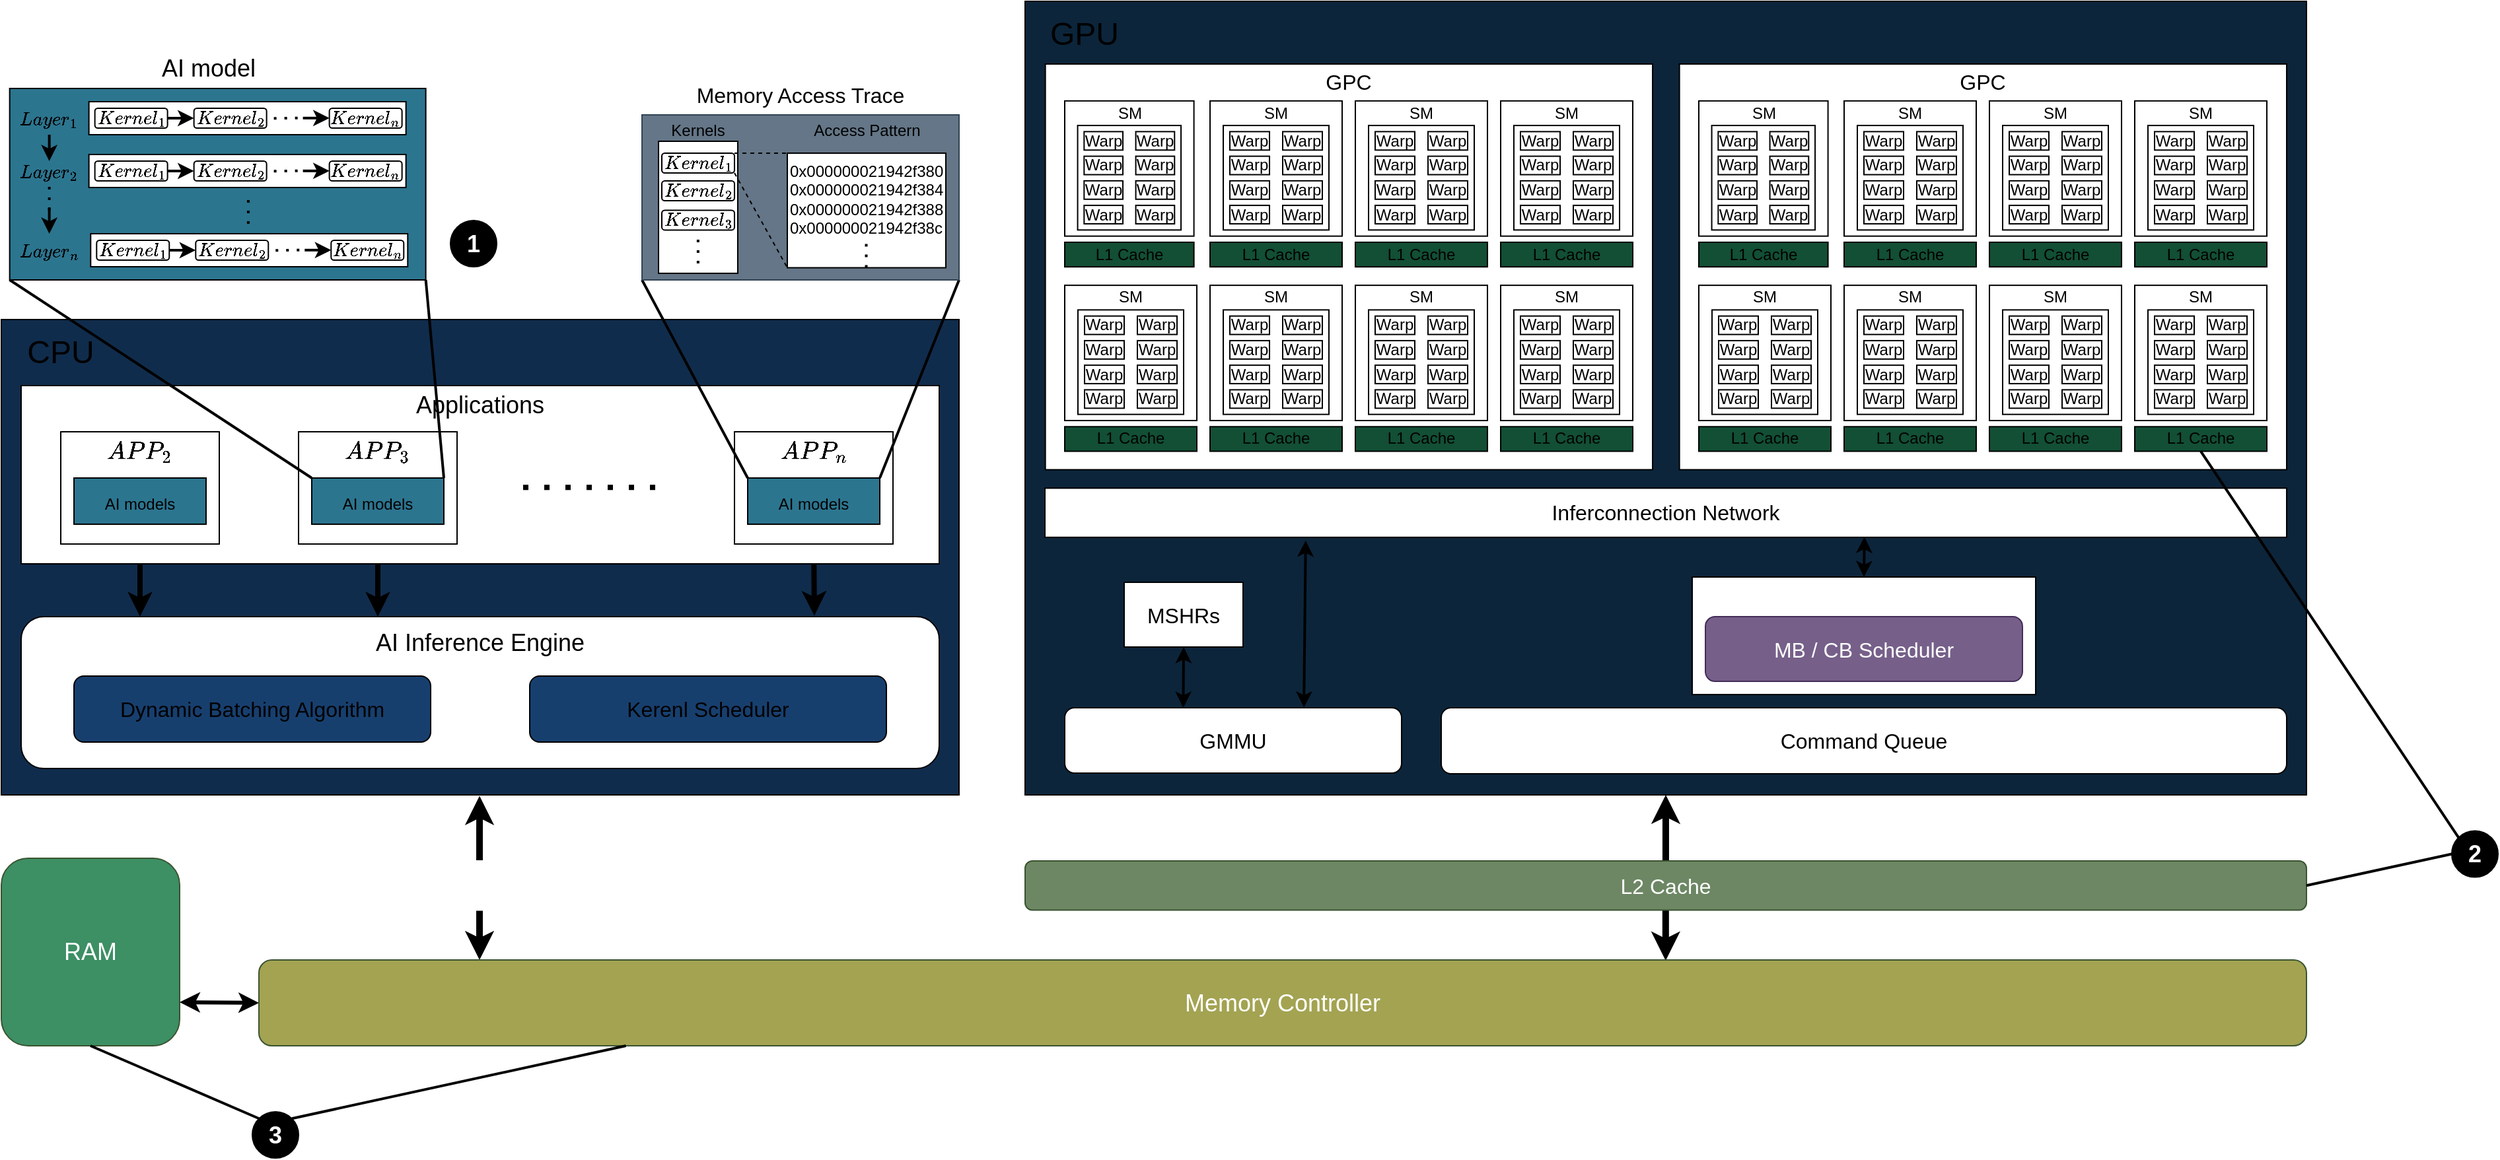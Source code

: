 <mxfile>
    <diagram name="Framework" id="-M7D6U7aEvp7IYTkIMqj">
        <mxGraphModel dx="933" dy="-658" grid="1" gridSize="5" guides="1" tooltips="1" connect="1" arrows="1" fold="1" page="1" pageScale="1" pageWidth="827" pageHeight="1169" background="none" math="1" shadow="0">
            <root>
                <mxCell id="0lFwS5qkjPLTo9XxPmLD-0"/>
                <mxCell id="O6zM5P91BsrwT857ZJbo-772" value="temp" style="locked=1;" parent="0lFwS5qkjPLTo9XxPmLD-0" visible="0"/>
                <mxCell id="O6zM5P91BsrwT857ZJbo-773" value="" style="group" parent="O6zM5P91BsrwT857ZJbo-772" vertex="1" connectable="0">
                    <mxGeometry x="1140" y="1035" width="1030" height="115" as="geometry"/>
                </mxCell>
                <mxCell id="O6zM5P91BsrwT857ZJbo-774" value="" style="rounded=0;whiteSpace=wrap;html=1;fontSize=16;fillColor=#112F52;fontColor=#333333;strokeColor=#666666;" parent="O6zM5P91BsrwT857ZJbo-773" vertex="1">
                    <mxGeometry width="1030" height="115" as="geometry"/>
                </mxCell>
                <mxCell id="O6zM5P91BsrwT857ZJbo-775" value="&lt;font style=&quot;font-size: 24px;&quot;&gt;HAL&lt;/font&gt;" style="text;html=1;strokeColor=none;fillColor=none;align=center;verticalAlign=middle;whiteSpace=wrap;rounded=0;fontSize=16;" parent="O6zM5P91BsrwT857ZJbo-773" vertex="1">
                    <mxGeometry x="25" y="10" width="60" height="30" as="geometry"/>
                </mxCell>
                <mxCell id="O6zM5P91BsrwT857ZJbo-776" value="&lt;font style=&quot;font-size: 16px;&quot;&gt;GPU Driver&lt;/font&gt;" style="rounded=1;whiteSpace=wrap;html=1;fontSize=16;fillColor=default;" parent="O6zM5P91BsrwT857ZJbo-773" vertex="1">
                    <mxGeometry x="45" y="50" width="940" height="45" as="geometry"/>
                </mxCell>
                <mxCell id="O6zM5P91BsrwT857ZJbo-1208" value="" style="group" parent="O6zM5P91BsrwT857ZJbo-772" vertex="1" connectable="0">
                    <mxGeometry x="905" y="1038.76" width="97.5" height="125" as="geometry"/>
                </mxCell>
                <mxCell id="O6zM5P91BsrwT857ZJbo-1209" value="" style="shape=cylinder3;whiteSpace=wrap;html=1;boundedLbl=1;backgroundOutline=1;size=12.718;rounded=1;strokeColor=#CCCCCC;fontSize=16;fontColor=#ffffff;fillColor=#000000;" parent="O6zM5P91BsrwT857ZJbo-1208" vertex="1">
                    <mxGeometry y="10" width="97.5" height="90" as="geometry"/>
                </mxCell>
                <mxCell id="O6zM5P91BsrwT857ZJbo-1210" value="" style="shape=cylinder3;whiteSpace=wrap;html=1;boundedLbl=1;backgroundOutline=1;size=9;rounded=1;strokeColor=#CCCCCC;fontSize=16;fontColor=#ffffff;fillColor=#000000;" parent="O6zM5P91BsrwT857ZJbo-1208" vertex="1">
                    <mxGeometry y="10" width="97.5" height="70" as="geometry"/>
                </mxCell>
                <mxCell id="O6zM5P91BsrwT857ZJbo-1211" value="" style="shape=cylinder3;whiteSpace=wrap;html=1;boundedLbl=1;backgroundOutline=1;size=9;rounded=1;strokeColor=#CCCCCC;fontSize=16;fontColor=#ffffff;fillColor=#000000;" parent="O6zM5P91BsrwT857ZJbo-1208" vertex="1">
                    <mxGeometry y="5" width="97.5" height="60" as="geometry"/>
                </mxCell>
                <mxCell id="O6zM5P91BsrwT857ZJbo-1212" value="" style="shape=cylinder3;whiteSpace=wrap;html=1;boundedLbl=1;backgroundOutline=1;size=9;rounded=1;strokeColor=#CCCCCC;fontSize=16;fontColor=#ffffff;fillColor=#000000;" parent="O6zM5P91BsrwT857ZJbo-1208" vertex="1">
                    <mxGeometry width="97.5" height="50" as="geometry"/>
                </mxCell>
                <mxCell id="O6zM5P91BsrwT857ZJbo-1213" value="" style="shape=cylinder3;whiteSpace=wrap;html=1;boundedLbl=1;backgroundOutline=1;size=9;rounded=1;strokeColor=#CCCCCC;fontSize=16;fontColor=#ffffff;fillColor=#000000;" parent="O6zM5P91BsrwT857ZJbo-1208" vertex="1">
                    <mxGeometry width="97.5" height="35" as="geometry"/>
                </mxCell>
                <mxCell id="O6zM5P91BsrwT857ZJbo-1214" value="SSD" style="text;html=1;strokeColor=none;fillColor=none;align=center;verticalAlign=middle;whiteSpace=wrap;rounded=0;fontSize=16;fontColor=#FFFFFF;" parent="O6zM5P91BsrwT857ZJbo-1208" vertex="1">
                    <mxGeometry x="18.75" y="100" width="60" height="30" as="geometry"/>
                </mxCell>
                <mxCell id="O6zM5P91BsrwT857ZJbo-1215" style="edgeStyle=none;html=1;entryX=0.208;entryY=1.006;entryDx=0;entryDy=0;entryPerimeter=0;strokeColor=default;strokeWidth=4;fontSize=18;startArrow=classic;startFill=1;endArrow=classic;endFill=1;" parent="O6zM5P91BsrwT857ZJbo-772" edge="1">
                    <mxGeometry relative="1" as="geometry">
                        <mxPoint x="953.25" y="1050.76" as="sourcePoint"/>
                        <mxPoint x="954.21" y="999" as="targetPoint"/>
                    </mxGeometry>
                </mxCell>
                <mxCell id="0lFwS5qkjPLTo9XxPmLD-1" value="Bus" style="locked=1;" parent="0lFwS5qkjPLTo9XxPmLD-0"/>
                <mxCell id="O6zM5P91BsrwT857ZJbo-1096" value="" style="endArrow=classic;html=1;strokeColor=default;strokeWidth=5;fontSize=18;exitX=0.722;exitY=0.012;exitDx=0;exitDy=0;exitPerimeter=0;entryX=0.5;entryY=1;entryDx=0;entryDy=0;startArrow=classic;startFill=1;" parent="0lFwS5qkjPLTo9XxPmLD-1" target="O6zM5P91BsrwT857ZJbo-800" edge="1">
                    <mxGeometry width="50" height="50" relative="1" as="geometry">
                        <mxPoint x="1555.89" y="2042.48" as="sourcePoint"/>
                        <mxPoint x="1791" y="2017" as="targetPoint"/>
                    </mxGeometry>
                </mxCell>
                <mxCell id="O6zM5P91BsrwT857ZJbo-779" value="&lt;font style=&quot;font-size: 16px;&quot;&gt;L2 Cache&lt;/font&gt;" style="rounded=1;whiteSpace=wrap;html=1;fillColor=#6d8764;fontSize=16;fontColor=#ffffff;strokeColor=#3A5431;" parent="0lFwS5qkjPLTo9XxPmLD-1" vertex="1">
                    <mxGeometry x="1071" y="1967" width="970" height="37.24" as="geometry"/>
                </mxCell>
                <mxCell id="O6zM5P91BsrwT857ZJbo-1108" value="" style="endArrow=classic;html=1;strokeColor=default;strokeWidth=5;fontSize=18;entryX=0.5;entryY=1;entryDx=0;entryDy=0;startArrow=classic;startFill=1;" parent="0lFwS5qkjPLTo9XxPmLD-1" edge="1">
                    <mxGeometry width="50" height="50" relative="1" as="geometry">
                        <mxPoint x="658" y="2042" as="sourcePoint"/>
                        <mxPoint x="658.02" y="1917.76" as="targetPoint"/>
                    </mxGeometry>
                </mxCell>
                <mxCell id="O6zM5P91BsrwT857ZJbo-1205" value="Memory Controller" style="rounded=1;whiteSpace=wrap;html=1;fontSize=18;fillColor=#A3A352;fontColor=#ffffff;strokeColor=#3A5431;" parent="0lFwS5qkjPLTo9XxPmLD-1" vertex="1">
                    <mxGeometry x="491" y="2042" width="1550" height="65" as="geometry"/>
                </mxCell>
                <mxCell id="O6zM5P91BsrwT857ZJbo-1206" value="RAM" style="rounded=1;whiteSpace=wrap;html=1;fontSize=18;fillColor=#3D8F64;fontColor=#ffffff;strokeColor=#3A5431;" parent="0lFwS5qkjPLTo9XxPmLD-1" vertex="1">
                    <mxGeometry x="296" y="1965" width="135" height="142" as="geometry"/>
                </mxCell>
                <mxCell id="O6zM5P91BsrwT857ZJbo-1207" value="" style="endArrow=classic;html=1;strokeColor=default;strokeWidth=3;fontSize=18;entryX=0;entryY=0.5;entryDx=0;entryDy=0;startArrow=classic;startFill=1;" parent="0lFwS5qkjPLTo9XxPmLD-1" target="O6zM5P91BsrwT857ZJbo-1205" edge="1">
                    <mxGeometry width="50" height="50" relative="1" as="geometry">
                        <mxPoint x="431" y="2074" as="sourcePoint"/>
                        <mxPoint x="251.02" y="2172" as="targetPoint"/>
                    </mxGeometry>
                </mxCell>
                <mxCell id="202" value="&lt;font style=&quot;font-size: 16px;&quot;&gt;MMU&lt;/font&gt;" style="rounded=1;whiteSpace=wrap;html=1;fillColor=default;fontSize=16;fontColor=#ffffff;strokeColor=#FFFFFF;" vertex="1" parent="0lFwS5qkjPLTo9XxPmLD-1">
                    <mxGeometry x="490" y="1967" width="515" height="37.24" as="geometry"/>
                </mxCell>
                <mxCell id="O6zM5P91BsrwT857ZJbo-797" value="GPU" style="locked=1;" parent="0lFwS5qkjPLTo9XxPmLD-0"/>
                <mxCell id="O6zM5P91BsrwT857ZJbo-799" value="" style="group" parent="O6zM5P91BsrwT857ZJbo-797" vertex="1" connectable="0">
                    <mxGeometry x="1071" y="1316" width="970" height="601" as="geometry"/>
                </mxCell>
                <mxCell id="O6zM5P91BsrwT857ZJbo-800" value="" style="rounded=0;whiteSpace=wrap;html=1;fontSize=16;fillColor=#0C253B;container=0;" parent="O6zM5P91BsrwT857ZJbo-799" vertex="1">
                    <mxGeometry width="970" height="601" as="geometry"/>
                </mxCell>
                <mxCell id="O6zM5P91BsrwT857ZJbo-801" value="&lt;font style=&quot;font-size: 24px;&quot;&gt;GPU&lt;/font&gt;" style="text;html=1;strokeColor=none;fillColor=none;align=center;verticalAlign=middle;whiteSpace=wrap;rounded=0;fontSize=16;" parent="O6zM5P91BsrwT857ZJbo-799" vertex="1">
                    <mxGeometry x="15" y="11.001" width="60" height="27.931" as="geometry"/>
                </mxCell>
                <mxCell id="O6zM5P91BsrwT857ZJbo-802" value="&lt;font style=&quot;font-size: 16px;&quot;&gt;Inferconnection Network&lt;/font&gt;" style="rounded=0;whiteSpace=wrap;html=1;fillColor=default;fontSize=16;" parent="O6zM5P91BsrwT857ZJbo-799" vertex="1">
                    <mxGeometry x="15" y="368.69" width="940" height="37.241" as="geometry"/>
                </mxCell>
                <mxCell id="O6zM5P91BsrwT857ZJbo-803" value="" style="group" parent="O6zM5P91BsrwT857ZJbo-799" vertex="1" connectable="0">
                    <mxGeometry x="30" y="56.793" width="445" height="297.931" as="geometry"/>
                </mxCell>
                <mxCell id="O6zM5P91BsrwT857ZJbo-804" value="" style="group" parent="O6zM5P91BsrwT857ZJbo-803" vertex="1" connectable="0">
                    <mxGeometry y="18.621" width="445" height="279.31" as="geometry"/>
                </mxCell>
                <mxCell id="O6zM5P91BsrwT857ZJbo-805" value="" style="rounded=0;whiteSpace=wrap;html=1;fillColor=default;" parent="O6zM5P91BsrwT857ZJbo-804" vertex="1">
                    <mxGeometry x="-14.67" y="-27.931" width="459.67" height="307.241" as="geometry"/>
                </mxCell>
                <mxCell id="O6zM5P91BsrwT857ZJbo-806" value="" style="rounded=0;whiteSpace=wrap;html=1;fillColor=default;" parent="O6zM5P91BsrwT857ZJbo-804" vertex="1">
                    <mxGeometry width="97.802" height="102.414" as="geometry"/>
                </mxCell>
                <mxCell id="O6zM5P91BsrwT857ZJbo-807" value="SM" style="text;html=1;strokeColor=none;fillColor=none;align=center;verticalAlign=middle;whiteSpace=wrap;rounded=0;" parent="O6zM5P91BsrwT857ZJbo-804" vertex="1">
                    <mxGeometry x="19.56" y="4.655" width="58.681" height="9.31" as="geometry"/>
                </mxCell>
                <mxCell id="O6zM5P91BsrwT857ZJbo-808" value="" style="rounded=0;whiteSpace=wrap;html=1;fillColor=none;" parent="O6zM5P91BsrwT857ZJbo-804" vertex="1">
                    <mxGeometry x="9.78" y="18.621" width="78.242" height="79.138" as="geometry"/>
                </mxCell>
                <mxCell id="O6zM5P91BsrwT857ZJbo-809" value="Warp" style="rounded=0;whiteSpace=wrap;html=1;fillColor=none;" parent="O6zM5P91BsrwT857ZJbo-804" vertex="1">
                    <mxGeometry x="14.67" y="23.276" width="29.341" height="13.966" as="geometry"/>
                </mxCell>
                <mxCell id="O6zM5P91BsrwT857ZJbo-810" value="Warp" style="rounded=0;whiteSpace=wrap;html=1;fillColor=none;" parent="O6zM5P91BsrwT857ZJbo-804" vertex="1">
                    <mxGeometry x="14.67" y="41.897" width="29.341" height="13.966" as="geometry"/>
                </mxCell>
                <mxCell id="O6zM5P91BsrwT857ZJbo-811" value="Warp" style="rounded=0;whiteSpace=wrap;html=1;fillColor=none;" parent="O6zM5P91BsrwT857ZJbo-804" vertex="1">
                    <mxGeometry x="14.67" y="60.517" width="29.341" height="13.966" as="geometry"/>
                </mxCell>
                <mxCell id="O6zM5P91BsrwT857ZJbo-812" value="Warp" style="rounded=0;whiteSpace=wrap;html=1;fillColor=none;" parent="O6zM5P91BsrwT857ZJbo-804" vertex="1">
                    <mxGeometry x="14.67" y="79.138" width="29.341" height="13.966" as="geometry"/>
                </mxCell>
                <mxCell id="O6zM5P91BsrwT857ZJbo-813" value="Warp" style="rounded=0;whiteSpace=wrap;html=1;fillColor=none;" parent="O6zM5P91BsrwT857ZJbo-804" vertex="1">
                    <mxGeometry x="53.791" y="23.276" width="29.341" height="13.966" as="geometry"/>
                </mxCell>
                <mxCell id="O6zM5P91BsrwT857ZJbo-814" value="Warp" style="rounded=0;whiteSpace=wrap;html=1;fillColor=none;" parent="O6zM5P91BsrwT857ZJbo-804" vertex="1">
                    <mxGeometry x="53.791" y="41.897" width="29.341" height="13.966" as="geometry"/>
                </mxCell>
                <mxCell id="O6zM5P91BsrwT857ZJbo-815" value="Warp" style="rounded=0;whiteSpace=wrap;html=1;fillColor=none;" parent="O6zM5P91BsrwT857ZJbo-804" vertex="1">
                    <mxGeometry x="53.791" y="60.517" width="29.341" height="13.966" as="geometry"/>
                </mxCell>
                <mxCell id="O6zM5P91BsrwT857ZJbo-816" value="Warp" style="rounded=0;whiteSpace=wrap;html=1;fillColor=none;" parent="O6zM5P91BsrwT857ZJbo-804" vertex="1">
                    <mxGeometry x="53.791" y="79.138" width="29.341" height="13.966" as="geometry"/>
                </mxCell>
                <mxCell id="O6zM5P91BsrwT857ZJbo-817" value="L1 Cache" style="rounded=0;whiteSpace=wrap;html=1;fillColor=#124F35;" parent="O6zM5P91BsrwT857ZJbo-804" vertex="1">
                    <mxGeometry y="107.069" width="97.802" height="18.621" as="geometry"/>
                </mxCell>
                <mxCell id="O6zM5P91BsrwT857ZJbo-818" value="" style="group" parent="O6zM5P91BsrwT857ZJbo-803" vertex="1" connectable="0">
                    <mxGeometry y="158.276" width="100" height="125.69" as="geometry"/>
                </mxCell>
                <mxCell id="O6zM5P91BsrwT857ZJbo-819" value="" style="rounded=0;whiteSpace=wrap;html=1;fillColor=default;" parent="O6zM5P91BsrwT857ZJbo-818" vertex="1">
                    <mxGeometry width="100" height="102.414" as="geometry"/>
                </mxCell>
                <mxCell id="O6zM5P91BsrwT857ZJbo-820" value="SM" style="text;html=1;strokeColor=none;fillColor=none;align=center;verticalAlign=middle;whiteSpace=wrap;rounded=0;" parent="O6zM5P91BsrwT857ZJbo-818" vertex="1">
                    <mxGeometry x="20" y="4.655" width="60" height="9.31" as="geometry"/>
                </mxCell>
                <mxCell id="O6zM5P91BsrwT857ZJbo-821" value="" style="rounded=0;whiteSpace=wrap;html=1;fillColor=none;" parent="O6zM5P91BsrwT857ZJbo-818" vertex="1">
                    <mxGeometry x="10" y="18.621" width="80" height="79.138" as="geometry"/>
                </mxCell>
                <mxCell id="O6zM5P91BsrwT857ZJbo-822" value="Warp" style="rounded=0;whiteSpace=wrap;html=1;fillColor=none;" parent="O6zM5P91BsrwT857ZJbo-818" vertex="1">
                    <mxGeometry x="15" y="23.276" width="30" height="13.966" as="geometry"/>
                </mxCell>
                <mxCell id="O6zM5P91BsrwT857ZJbo-823" value="Warp" style="rounded=0;whiteSpace=wrap;html=1;fillColor=none;" parent="O6zM5P91BsrwT857ZJbo-818" vertex="1">
                    <mxGeometry x="15" y="41.897" width="30" height="13.966" as="geometry"/>
                </mxCell>
                <mxCell id="O6zM5P91BsrwT857ZJbo-824" value="Warp" style="rounded=0;whiteSpace=wrap;html=1;fillColor=none;" parent="O6zM5P91BsrwT857ZJbo-818" vertex="1">
                    <mxGeometry x="15" y="60.517" width="30" height="13.966" as="geometry"/>
                </mxCell>
                <mxCell id="O6zM5P91BsrwT857ZJbo-825" value="Warp" style="rounded=0;whiteSpace=wrap;html=1;fillColor=none;" parent="O6zM5P91BsrwT857ZJbo-818" vertex="1">
                    <mxGeometry x="15" y="79.138" width="30" height="13.966" as="geometry"/>
                </mxCell>
                <mxCell id="O6zM5P91BsrwT857ZJbo-826" value="Warp" style="rounded=0;whiteSpace=wrap;html=1;fillColor=none;" parent="O6zM5P91BsrwT857ZJbo-818" vertex="1">
                    <mxGeometry x="55" y="23.276" width="30" height="13.966" as="geometry"/>
                </mxCell>
                <mxCell id="O6zM5P91BsrwT857ZJbo-827" value="Warp" style="rounded=0;whiteSpace=wrap;html=1;fillColor=none;" parent="O6zM5P91BsrwT857ZJbo-818" vertex="1">
                    <mxGeometry x="55" y="41.897" width="30" height="13.966" as="geometry"/>
                </mxCell>
                <mxCell id="O6zM5P91BsrwT857ZJbo-828" value="Warp" style="rounded=0;whiteSpace=wrap;html=1;fillColor=none;" parent="O6zM5P91BsrwT857ZJbo-818" vertex="1">
                    <mxGeometry x="55" y="60.517" width="30" height="13.966" as="geometry"/>
                </mxCell>
                <mxCell id="O6zM5P91BsrwT857ZJbo-829" value="Warp" style="rounded=0;whiteSpace=wrap;html=1;fillColor=none;" parent="O6zM5P91BsrwT857ZJbo-818" vertex="1">
                    <mxGeometry x="55" y="79.138" width="30" height="13.966" as="geometry"/>
                </mxCell>
                <mxCell id="O6zM5P91BsrwT857ZJbo-830" value="L1 Cache" style="rounded=0;whiteSpace=wrap;html=1;fillColor=#124F35;" parent="O6zM5P91BsrwT857ZJbo-818" vertex="1">
                    <mxGeometry y="107.069" width="100" height="18.621" as="geometry"/>
                </mxCell>
                <mxCell id="O6zM5P91BsrwT857ZJbo-831" value="" style="group" parent="O6zM5P91BsrwT857ZJbo-803" vertex="1" connectable="0">
                    <mxGeometry x="110" y="158.276" width="100" height="125.69" as="geometry"/>
                </mxCell>
                <mxCell id="O6zM5P91BsrwT857ZJbo-832" value="" style="rounded=0;whiteSpace=wrap;html=1;fillColor=default;" parent="O6zM5P91BsrwT857ZJbo-831" vertex="1">
                    <mxGeometry width="100" height="102.414" as="geometry"/>
                </mxCell>
                <mxCell id="O6zM5P91BsrwT857ZJbo-833" value="SM" style="text;html=1;strokeColor=none;fillColor=none;align=center;verticalAlign=middle;whiteSpace=wrap;rounded=0;" parent="O6zM5P91BsrwT857ZJbo-831" vertex="1">
                    <mxGeometry x="20" y="4.655" width="60" height="9.31" as="geometry"/>
                </mxCell>
                <mxCell id="O6zM5P91BsrwT857ZJbo-834" value="" style="rounded=0;whiteSpace=wrap;html=1;fillColor=none;" parent="O6zM5P91BsrwT857ZJbo-831" vertex="1">
                    <mxGeometry x="10" y="18.621" width="80" height="79.138" as="geometry"/>
                </mxCell>
                <mxCell id="O6zM5P91BsrwT857ZJbo-835" value="Warp" style="rounded=0;whiteSpace=wrap;html=1;fillColor=none;" parent="O6zM5P91BsrwT857ZJbo-831" vertex="1">
                    <mxGeometry x="15" y="23.276" width="30" height="13.966" as="geometry"/>
                </mxCell>
                <mxCell id="O6zM5P91BsrwT857ZJbo-836" value="Warp" style="rounded=0;whiteSpace=wrap;html=1;fillColor=none;" parent="O6zM5P91BsrwT857ZJbo-831" vertex="1">
                    <mxGeometry x="15" y="41.897" width="30" height="13.966" as="geometry"/>
                </mxCell>
                <mxCell id="O6zM5P91BsrwT857ZJbo-837" value="Warp" style="rounded=0;whiteSpace=wrap;html=1;fillColor=none;" parent="O6zM5P91BsrwT857ZJbo-831" vertex="1">
                    <mxGeometry x="15" y="60.517" width="30" height="13.966" as="geometry"/>
                </mxCell>
                <mxCell id="O6zM5P91BsrwT857ZJbo-838" value="Warp" style="rounded=0;whiteSpace=wrap;html=1;fillColor=none;" parent="O6zM5P91BsrwT857ZJbo-831" vertex="1">
                    <mxGeometry x="15" y="79.138" width="30" height="13.966" as="geometry"/>
                </mxCell>
                <mxCell id="O6zM5P91BsrwT857ZJbo-839" value="Warp" style="rounded=0;whiteSpace=wrap;html=1;fillColor=none;" parent="O6zM5P91BsrwT857ZJbo-831" vertex="1">
                    <mxGeometry x="55" y="23.276" width="30" height="13.966" as="geometry"/>
                </mxCell>
                <mxCell id="O6zM5P91BsrwT857ZJbo-840" value="Warp" style="rounded=0;whiteSpace=wrap;html=1;fillColor=none;" parent="O6zM5P91BsrwT857ZJbo-831" vertex="1">
                    <mxGeometry x="55" y="41.897" width="30" height="13.966" as="geometry"/>
                </mxCell>
                <mxCell id="O6zM5P91BsrwT857ZJbo-841" value="Warp" style="rounded=0;whiteSpace=wrap;html=1;fillColor=none;" parent="O6zM5P91BsrwT857ZJbo-831" vertex="1">
                    <mxGeometry x="55" y="60.517" width="30" height="13.966" as="geometry"/>
                </mxCell>
                <mxCell id="O6zM5P91BsrwT857ZJbo-842" value="Warp" style="rounded=0;whiteSpace=wrap;html=1;fillColor=none;" parent="O6zM5P91BsrwT857ZJbo-831" vertex="1">
                    <mxGeometry x="55" y="79.138" width="30" height="13.966" as="geometry"/>
                </mxCell>
                <mxCell id="O6zM5P91BsrwT857ZJbo-843" value="L1 Cache" style="rounded=0;whiteSpace=wrap;html=1;fillColor=#124F35;" parent="O6zM5P91BsrwT857ZJbo-831" vertex="1">
                    <mxGeometry y="107.069" width="100" height="18.621" as="geometry"/>
                </mxCell>
                <mxCell id="O6zM5P91BsrwT857ZJbo-844" value="" style="group" parent="O6zM5P91BsrwT857ZJbo-803" vertex="1" connectable="0">
                    <mxGeometry x="220" y="158.276" width="100" height="125.69" as="geometry"/>
                </mxCell>
                <mxCell id="O6zM5P91BsrwT857ZJbo-845" value="" style="rounded=0;whiteSpace=wrap;html=1;fillColor=default;" parent="O6zM5P91BsrwT857ZJbo-844" vertex="1">
                    <mxGeometry width="100" height="102.414" as="geometry"/>
                </mxCell>
                <mxCell id="O6zM5P91BsrwT857ZJbo-846" value="SM" style="text;html=1;strokeColor=none;fillColor=none;align=center;verticalAlign=middle;whiteSpace=wrap;rounded=0;" parent="O6zM5P91BsrwT857ZJbo-844" vertex="1">
                    <mxGeometry x="20" y="4.655" width="60" height="9.31" as="geometry"/>
                </mxCell>
                <mxCell id="O6zM5P91BsrwT857ZJbo-847" value="" style="rounded=0;whiteSpace=wrap;html=1;fillColor=none;" parent="O6zM5P91BsrwT857ZJbo-844" vertex="1">
                    <mxGeometry x="10" y="18.621" width="80" height="79.138" as="geometry"/>
                </mxCell>
                <mxCell id="O6zM5P91BsrwT857ZJbo-848" value="Warp" style="rounded=0;whiteSpace=wrap;html=1;fillColor=none;" parent="O6zM5P91BsrwT857ZJbo-844" vertex="1">
                    <mxGeometry x="15" y="23.276" width="30" height="13.966" as="geometry"/>
                </mxCell>
                <mxCell id="O6zM5P91BsrwT857ZJbo-849" value="Warp" style="rounded=0;whiteSpace=wrap;html=1;fillColor=none;" parent="O6zM5P91BsrwT857ZJbo-844" vertex="1">
                    <mxGeometry x="15" y="41.897" width="30" height="13.966" as="geometry"/>
                </mxCell>
                <mxCell id="O6zM5P91BsrwT857ZJbo-850" value="Warp" style="rounded=0;whiteSpace=wrap;html=1;fillColor=none;" parent="O6zM5P91BsrwT857ZJbo-844" vertex="1">
                    <mxGeometry x="15" y="60.517" width="30" height="13.966" as="geometry"/>
                </mxCell>
                <mxCell id="O6zM5P91BsrwT857ZJbo-851" value="Warp" style="rounded=0;whiteSpace=wrap;html=1;fillColor=none;" parent="O6zM5P91BsrwT857ZJbo-844" vertex="1">
                    <mxGeometry x="15" y="79.138" width="30" height="13.966" as="geometry"/>
                </mxCell>
                <mxCell id="O6zM5P91BsrwT857ZJbo-852" value="Warp" style="rounded=0;whiteSpace=wrap;html=1;fillColor=none;" parent="O6zM5P91BsrwT857ZJbo-844" vertex="1">
                    <mxGeometry x="55" y="23.276" width="30" height="13.966" as="geometry"/>
                </mxCell>
                <mxCell id="O6zM5P91BsrwT857ZJbo-853" value="Warp" style="rounded=0;whiteSpace=wrap;html=1;fillColor=none;" parent="O6zM5P91BsrwT857ZJbo-844" vertex="1">
                    <mxGeometry x="55" y="41.897" width="30" height="13.966" as="geometry"/>
                </mxCell>
                <mxCell id="O6zM5P91BsrwT857ZJbo-854" value="Warp" style="rounded=0;whiteSpace=wrap;html=1;fillColor=none;" parent="O6zM5P91BsrwT857ZJbo-844" vertex="1">
                    <mxGeometry x="55" y="60.517" width="30" height="13.966" as="geometry"/>
                </mxCell>
                <mxCell id="O6zM5P91BsrwT857ZJbo-855" value="Warp" style="rounded=0;whiteSpace=wrap;html=1;fillColor=none;" parent="O6zM5P91BsrwT857ZJbo-844" vertex="1">
                    <mxGeometry x="55" y="79.138" width="30" height="13.966" as="geometry"/>
                </mxCell>
                <mxCell id="O6zM5P91BsrwT857ZJbo-856" value="L1 Cache" style="rounded=0;whiteSpace=wrap;html=1;fillColor=#124F35;" parent="O6zM5P91BsrwT857ZJbo-844" vertex="1">
                    <mxGeometry y="107.069" width="100" height="18.621" as="geometry"/>
                </mxCell>
                <mxCell id="O6zM5P91BsrwT857ZJbo-857" value="" style="group" parent="O6zM5P91BsrwT857ZJbo-803" vertex="1" connectable="0">
                    <mxGeometry x="330" y="158.276" width="100" height="125.69" as="geometry"/>
                </mxCell>
                <mxCell id="O6zM5P91BsrwT857ZJbo-858" value="" style="rounded=0;whiteSpace=wrap;html=1;fillColor=default;" parent="O6zM5P91BsrwT857ZJbo-857" vertex="1">
                    <mxGeometry width="100" height="102.414" as="geometry"/>
                </mxCell>
                <mxCell id="O6zM5P91BsrwT857ZJbo-859" value="SM" style="text;html=1;strokeColor=none;fillColor=none;align=center;verticalAlign=middle;whiteSpace=wrap;rounded=0;" parent="O6zM5P91BsrwT857ZJbo-857" vertex="1">
                    <mxGeometry x="20" y="4.655" width="60" height="9.31" as="geometry"/>
                </mxCell>
                <mxCell id="O6zM5P91BsrwT857ZJbo-860" value="" style="rounded=0;whiteSpace=wrap;html=1;fillColor=none;" parent="O6zM5P91BsrwT857ZJbo-857" vertex="1">
                    <mxGeometry x="10" y="18.621" width="80" height="79.138" as="geometry"/>
                </mxCell>
                <mxCell id="O6zM5P91BsrwT857ZJbo-861" value="Warp" style="rounded=0;whiteSpace=wrap;html=1;fillColor=none;" parent="O6zM5P91BsrwT857ZJbo-857" vertex="1">
                    <mxGeometry x="15" y="23.276" width="30" height="13.966" as="geometry"/>
                </mxCell>
                <mxCell id="O6zM5P91BsrwT857ZJbo-862" value="Warp" style="rounded=0;whiteSpace=wrap;html=1;fillColor=none;" parent="O6zM5P91BsrwT857ZJbo-857" vertex="1">
                    <mxGeometry x="15" y="41.897" width="30" height="13.966" as="geometry"/>
                </mxCell>
                <mxCell id="O6zM5P91BsrwT857ZJbo-863" value="Warp" style="rounded=0;whiteSpace=wrap;html=1;fillColor=none;" parent="O6zM5P91BsrwT857ZJbo-857" vertex="1">
                    <mxGeometry x="15" y="60.517" width="30" height="13.966" as="geometry"/>
                </mxCell>
                <mxCell id="O6zM5P91BsrwT857ZJbo-864" value="Warp" style="rounded=0;whiteSpace=wrap;html=1;fillColor=none;" parent="O6zM5P91BsrwT857ZJbo-857" vertex="1">
                    <mxGeometry x="15" y="79.138" width="30" height="13.966" as="geometry"/>
                </mxCell>
                <mxCell id="O6zM5P91BsrwT857ZJbo-865" value="Warp" style="rounded=0;whiteSpace=wrap;html=1;fillColor=none;" parent="O6zM5P91BsrwT857ZJbo-857" vertex="1">
                    <mxGeometry x="55" y="23.276" width="30" height="13.966" as="geometry"/>
                </mxCell>
                <mxCell id="O6zM5P91BsrwT857ZJbo-866" value="Warp" style="rounded=0;whiteSpace=wrap;html=1;fillColor=none;" parent="O6zM5P91BsrwT857ZJbo-857" vertex="1">
                    <mxGeometry x="55" y="41.897" width="30" height="13.966" as="geometry"/>
                </mxCell>
                <mxCell id="O6zM5P91BsrwT857ZJbo-867" value="Warp" style="rounded=0;whiteSpace=wrap;html=1;fillColor=none;" parent="O6zM5P91BsrwT857ZJbo-857" vertex="1">
                    <mxGeometry x="55" y="60.517" width="30" height="13.966" as="geometry"/>
                </mxCell>
                <mxCell id="O6zM5P91BsrwT857ZJbo-868" value="Warp" style="rounded=0;whiteSpace=wrap;html=1;fillColor=none;" parent="O6zM5P91BsrwT857ZJbo-857" vertex="1">
                    <mxGeometry x="55" y="79.138" width="30" height="13.966" as="geometry"/>
                </mxCell>
                <mxCell id="O6zM5P91BsrwT857ZJbo-869" value="L1 Cache" style="rounded=0;whiteSpace=wrap;html=1;fillColor=#124F35;" parent="O6zM5P91BsrwT857ZJbo-857" vertex="1">
                    <mxGeometry y="107.069" width="100" height="18.621" as="geometry"/>
                </mxCell>
                <mxCell id="O6zM5P91BsrwT857ZJbo-870" value="" style="group" parent="O6zM5P91BsrwT857ZJbo-803" vertex="1" connectable="0">
                    <mxGeometry x="110" y="18.621" width="100" height="125.69" as="geometry"/>
                </mxCell>
                <mxCell id="O6zM5P91BsrwT857ZJbo-871" value="" style="rounded=0;whiteSpace=wrap;html=1;fillColor=default;" parent="O6zM5P91BsrwT857ZJbo-870" vertex="1">
                    <mxGeometry width="100" height="102.414" as="geometry"/>
                </mxCell>
                <mxCell id="O6zM5P91BsrwT857ZJbo-872" value="SM" style="text;html=1;strokeColor=none;fillColor=none;align=center;verticalAlign=middle;whiteSpace=wrap;rounded=0;" parent="O6zM5P91BsrwT857ZJbo-870" vertex="1">
                    <mxGeometry x="20" y="4.655" width="60" height="9.31" as="geometry"/>
                </mxCell>
                <mxCell id="O6zM5P91BsrwT857ZJbo-873" value="" style="rounded=0;whiteSpace=wrap;html=1;fillColor=none;" parent="O6zM5P91BsrwT857ZJbo-870" vertex="1">
                    <mxGeometry x="10" y="18.621" width="80" height="79.138" as="geometry"/>
                </mxCell>
                <mxCell id="O6zM5P91BsrwT857ZJbo-874" value="Warp" style="rounded=0;whiteSpace=wrap;html=1;fillColor=none;" parent="O6zM5P91BsrwT857ZJbo-870" vertex="1">
                    <mxGeometry x="15" y="23.276" width="30" height="13.966" as="geometry"/>
                </mxCell>
                <mxCell id="O6zM5P91BsrwT857ZJbo-875" value="Warp" style="rounded=0;whiteSpace=wrap;html=1;fillColor=none;" parent="O6zM5P91BsrwT857ZJbo-870" vertex="1">
                    <mxGeometry x="15" y="41.897" width="30" height="13.966" as="geometry"/>
                </mxCell>
                <mxCell id="O6zM5P91BsrwT857ZJbo-876" value="Warp" style="rounded=0;whiteSpace=wrap;html=1;fillColor=none;" parent="O6zM5P91BsrwT857ZJbo-870" vertex="1">
                    <mxGeometry x="15" y="60.517" width="30" height="13.966" as="geometry"/>
                </mxCell>
                <mxCell id="O6zM5P91BsrwT857ZJbo-877" value="Warp" style="rounded=0;whiteSpace=wrap;html=1;fillColor=none;" parent="O6zM5P91BsrwT857ZJbo-870" vertex="1">
                    <mxGeometry x="15" y="79.138" width="30" height="13.966" as="geometry"/>
                </mxCell>
                <mxCell id="O6zM5P91BsrwT857ZJbo-878" value="Warp" style="rounded=0;whiteSpace=wrap;html=1;fillColor=none;" parent="O6zM5P91BsrwT857ZJbo-870" vertex="1">
                    <mxGeometry x="55" y="23.276" width="30" height="13.966" as="geometry"/>
                </mxCell>
                <mxCell id="O6zM5P91BsrwT857ZJbo-879" value="Warp" style="rounded=0;whiteSpace=wrap;html=1;fillColor=none;" parent="O6zM5P91BsrwT857ZJbo-870" vertex="1">
                    <mxGeometry x="55" y="41.897" width="30" height="13.966" as="geometry"/>
                </mxCell>
                <mxCell id="O6zM5P91BsrwT857ZJbo-880" value="Warp" style="rounded=0;whiteSpace=wrap;html=1;fillColor=none;" parent="O6zM5P91BsrwT857ZJbo-870" vertex="1">
                    <mxGeometry x="55" y="60.517" width="30" height="13.966" as="geometry"/>
                </mxCell>
                <mxCell id="O6zM5P91BsrwT857ZJbo-881" value="Warp" style="rounded=0;whiteSpace=wrap;html=1;fillColor=none;" parent="O6zM5P91BsrwT857ZJbo-870" vertex="1">
                    <mxGeometry x="55" y="79.138" width="30" height="13.966" as="geometry"/>
                </mxCell>
                <mxCell id="O6zM5P91BsrwT857ZJbo-882" value="L1 Cache" style="rounded=0;whiteSpace=wrap;html=1;fillColor=#124F35;" parent="O6zM5P91BsrwT857ZJbo-870" vertex="1">
                    <mxGeometry y="107.069" width="100" height="18.621" as="geometry"/>
                </mxCell>
                <mxCell id="O6zM5P91BsrwT857ZJbo-883" value="" style="group" parent="O6zM5P91BsrwT857ZJbo-803" vertex="1" connectable="0">
                    <mxGeometry x="220" y="18.621" width="100" height="125.69" as="geometry"/>
                </mxCell>
                <mxCell id="O6zM5P91BsrwT857ZJbo-884" value="" style="rounded=0;whiteSpace=wrap;html=1;fillColor=default;" parent="O6zM5P91BsrwT857ZJbo-883" vertex="1">
                    <mxGeometry width="100" height="102.414" as="geometry"/>
                </mxCell>
                <mxCell id="O6zM5P91BsrwT857ZJbo-885" value="SM" style="text;html=1;strokeColor=none;fillColor=none;align=center;verticalAlign=middle;whiteSpace=wrap;rounded=0;" parent="O6zM5P91BsrwT857ZJbo-883" vertex="1">
                    <mxGeometry x="20" y="4.655" width="60" height="9.31" as="geometry"/>
                </mxCell>
                <mxCell id="O6zM5P91BsrwT857ZJbo-886" value="" style="rounded=0;whiteSpace=wrap;html=1;fillColor=none;" parent="O6zM5P91BsrwT857ZJbo-883" vertex="1">
                    <mxGeometry x="10" y="18.621" width="80" height="79.138" as="geometry"/>
                </mxCell>
                <mxCell id="O6zM5P91BsrwT857ZJbo-887" value="Warp" style="rounded=0;whiteSpace=wrap;html=1;fillColor=none;" parent="O6zM5P91BsrwT857ZJbo-883" vertex="1">
                    <mxGeometry x="15" y="23.276" width="30" height="13.966" as="geometry"/>
                </mxCell>
                <mxCell id="O6zM5P91BsrwT857ZJbo-888" value="Warp" style="rounded=0;whiteSpace=wrap;html=1;fillColor=none;" parent="O6zM5P91BsrwT857ZJbo-883" vertex="1">
                    <mxGeometry x="15" y="41.897" width="30" height="13.966" as="geometry"/>
                </mxCell>
                <mxCell id="O6zM5P91BsrwT857ZJbo-889" value="Warp" style="rounded=0;whiteSpace=wrap;html=1;fillColor=none;" parent="O6zM5P91BsrwT857ZJbo-883" vertex="1">
                    <mxGeometry x="15" y="60.517" width="30" height="13.966" as="geometry"/>
                </mxCell>
                <mxCell id="O6zM5P91BsrwT857ZJbo-890" value="Warp" style="rounded=0;whiteSpace=wrap;html=1;fillColor=none;" parent="O6zM5P91BsrwT857ZJbo-883" vertex="1">
                    <mxGeometry x="15" y="79.138" width="30" height="13.966" as="geometry"/>
                </mxCell>
                <mxCell id="O6zM5P91BsrwT857ZJbo-891" value="Warp" style="rounded=0;whiteSpace=wrap;html=1;fillColor=none;" parent="O6zM5P91BsrwT857ZJbo-883" vertex="1">
                    <mxGeometry x="55" y="23.276" width="30" height="13.966" as="geometry"/>
                </mxCell>
                <mxCell id="O6zM5P91BsrwT857ZJbo-892" value="Warp" style="rounded=0;whiteSpace=wrap;html=1;fillColor=none;" parent="O6zM5P91BsrwT857ZJbo-883" vertex="1">
                    <mxGeometry x="55" y="41.897" width="30" height="13.966" as="geometry"/>
                </mxCell>
                <mxCell id="O6zM5P91BsrwT857ZJbo-893" value="Warp" style="rounded=0;whiteSpace=wrap;html=1;fillColor=none;" parent="O6zM5P91BsrwT857ZJbo-883" vertex="1">
                    <mxGeometry x="55" y="60.517" width="30" height="13.966" as="geometry"/>
                </mxCell>
                <mxCell id="O6zM5P91BsrwT857ZJbo-894" value="Warp" style="rounded=0;whiteSpace=wrap;html=1;fillColor=none;" parent="O6zM5P91BsrwT857ZJbo-883" vertex="1">
                    <mxGeometry x="55" y="79.138" width="30" height="13.966" as="geometry"/>
                </mxCell>
                <mxCell id="O6zM5P91BsrwT857ZJbo-895" value="L1 Cache" style="rounded=0;whiteSpace=wrap;html=1;fillColor=#124F35;" parent="O6zM5P91BsrwT857ZJbo-883" vertex="1">
                    <mxGeometry y="107.069" width="100" height="18.621" as="geometry"/>
                </mxCell>
                <mxCell id="O6zM5P91BsrwT857ZJbo-896" value="" style="group" parent="O6zM5P91BsrwT857ZJbo-803" vertex="1" connectable="0">
                    <mxGeometry x="330" y="18.621" width="100" height="125.69" as="geometry"/>
                </mxCell>
                <mxCell id="O6zM5P91BsrwT857ZJbo-897" value="" style="rounded=0;whiteSpace=wrap;html=1;fillColor=default;" parent="O6zM5P91BsrwT857ZJbo-896" vertex="1">
                    <mxGeometry width="100" height="102.414" as="geometry"/>
                </mxCell>
                <mxCell id="O6zM5P91BsrwT857ZJbo-898" value="SM" style="text;html=1;strokeColor=none;fillColor=none;align=center;verticalAlign=middle;whiteSpace=wrap;rounded=0;" parent="O6zM5P91BsrwT857ZJbo-896" vertex="1">
                    <mxGeometry x="20" y="4.655" width="60" height="9.31" as="geometry"/>
                </mxCell>
                <mxCell id="O6zM5P91BsrwT857ZJbo-899" value="" style="rounded=0;whiteSpace=wrap;html=1;fillColor=none;" parent="O6zM5P91BsrwT857ZJbo-896" vertex="1">
                    <mxGeometry x="10" y="18.621" width="80" height="79.138" as="geometry"/>
                </mxCell>
                <mxCell id="O6zM5P91BsrwT857ZJbo-900" value="Warp" style="rounded=0;whiteSpace=wrap;html=1;fillColor=none;" parent="O6zM5P91BsrwT857ZJbo-896" vertex="1">
                    <mxGeometry x="15" y="23.276" width="30" height="13.966" as="geometry"/>
                </mxCell>
                <mxCell id="O6zM5P91BsrwT857ZJbo-901" value="Warp" style="rounded=0;whiteSpace=wrap;html=1;fillColor=none;" parent="O6zM5P91BsrwT857ZJbo-896" vertex="1">
                    <mxGeometry x="15" y="41.897" width="30" height="13.966" as="geometry"/>
                </mxCell>
                <mxCell id="O6zM5P91BsrwT857ZJbo-902" value="Warp" style="rounded=0;whiteSpace=wrap;html=1;fillColor=none;" parent="O6zM5P91BsrwT857ZJbo-896" vertex="1">
                    <mxGeometry x="15" y="60.517" width="30" height="13.966" as="geometry"/>
                </mxCell>
                <mxCell id="O6zM5P91BsrwT857ZJbo-903" value="Warp" style="rounded=0;whiteSpace=wrap;html=1;fillColor=none;" parent="O6zM5P91BsrwT857ZJbo-896" vertex="1">
                    <mxGeometry x="15" y="79.138" width="30" height="13.966" as="geometry"/>
                </mxCell>
                <mxCell id="O6zM5P91BsrwT857ZJbo-904" value="Warp" style="rounded=0;whiteSpace=wrap;html=1;fillColor=none;" parent="O6zM5P91BsrwT857ZJbo-896" vertex="1">
                    <mxGeometry x="55" y="23.276" width="30" height="13.966" as="geometry"/>
                </mxCell>
                <mxCell id="O6zM5P91BsrwT857ZJbo-905" value="Warp" style="rounded=0;whiteSpace=wrap;html=1;fillColor=none;" parent="O6zM5P91BsrwT857ZJbo-896" vertex="1">
                    <mxGeometry x="55" y="41.897" width="30" height="13.966" as="geometry"/>
                </mxCell>
                <mxCell id="O6zM5P91BsrwT857ZJbo-906" value="Warp" style="rounded=0;whiteSpace=wrap;html=1;fillColor=none;" parent="O6zM5P91BsrwT857ZJbo-896" vertex="1">
                    <mxGeometry x="55" y="60.517" width="30" height="13.966" as="geometry"/>
                </mxCell>
                <mxCell id="O6zM5P91BsrwT857ZJbo-907" value="Warp" style="rounded=0;whiteSpace=wrap;html=1;fillColor=none;" parent="O6zM5P91BsrwT857ZJbo-896" vertex="1">
                    <mxGeometry x="55" y="79.138" width="30" height="13.966" as="geometry"/>
                </mxCell>
                <mxCell id="O6zM5P91BsrwT857ZJbo-908" value="L1 Cache" style="rounded=0;whiteSpace=wrap;html=1;fillColor=#124F35;" parent="O6zM5P91BsrwT857ZJbo-896" vertex="1">
                    <mxGeometry y="107.069" width="100" height="18.621" as="geometry"/>
                </mxCell>
                <mxCell id="O6zM5P91BsrwT857ZJbo-909" value="GPC" style="text;html=1;strokeColor=none;fillColor=none;align=center;verticalAlign=middle;whiteSpace=wrap;rounded=0;fontSize=16;" parent="O6zM5P91BsrwT857ZJbo-803" vertex="1">
                    <mxGeometry x="185.16" width="60" height="9.31" as="geometry"/>
                </mxCell>
                <mxCell id="O6zM5P91BsrwT857ZJbo-910" value="" style="group" parent="O6zM5P91BsrwT857ZJbo-799" vertex="1" connectable="0">
                    <mxGeometry x="510" y="56.793" width="445" height="297.931" as="geometry"/>
                </mxCell>
                <mxCell id="O6zM5P91BsrwT857ZJbo-911" value="" style="group" parent="O6zM5P91BsrwT857ZJbo-910" vertex="1" connectable="0">
                    <mxGeometry y="18.621" width="445" height="279.31" as="geometry"/>
                </mxCell>
                <mxCell id="O6zM5P91BsrwT857ZJbo-912" value="" style="rounded=0;whiteSpace=wrap;html=1;fillColor=default;" parent="O6zM5P91BsrwT857ZJbo-911" vertex="1">
                    <mxGeometry x="-14.67" y="-27.931" width="459.67" height="307.241" as="geometry"/>
                </mxCell>
                <mxCell id="O6zM5P91BsrwT857ZJbo-913" value="" style="rounded=0;whiteSpace=wrap;html=1;fillColor=default;" parent="O6zM5P91BsrwT857ZJbo-911" vertex="1">
                    <mxGeometry width="97.802" height="102.414" as="geometry"/>
                </mxCell>
                <mxCell id="O6zM5P91BsrwT857ZJbo-914" value="SM" style="text;html=1;strokeColor=none;fillColor=none;align=center;verticalAlign=middle;whiteSpace=wrap;rounded=0;" parent="O6zM5P91BsrwT857ZJbo-911" vertex="1">
                    <mxGeometry x="19.56" y="4.655" width="58.681" height="9.31" as="geometry"/>
                </mxCell>
                <mxCell id="O6zM5P91BsrwT857ZJbo-915" value="" style="rounded=0;whiteSpace=wrap;html=1;fillColor=none;" parent="O6zM5P91BsrwT857ZJbo-911" vertex="1">
                    <mxGeometry x="9.78" y="18.621" width="78.242" height="79.138" as="geometry"/>
                </mxCell>
                <mxCell id="O6zM5P91BsrwT857ZJbo-916" value="Warp" style="rounded=0;whiteSpace=wrap;html=1;fillColor=none;" parent="O6zM5P91BsrwT857ZJbo-911" vertex="1">
                    <mxGeometry x="14.67" y="23.276" width="29.341" height="13.966" as="geometry"/>
                </mxCell>
                <mxCell id="O6zM5P91BsrwT857ZJbo-917" value="Warp" style="rounded=0;whiteSpace=wrap;html=1;fillColor=none;" parent="O6zM5P91BsrwT857ZJbo-911" vertex="1">
                    <mxGeometry x="14.67" y="41.897" width="29.341" height="13.966" as="geometry"/>
                </mxCell>
                <mxCell id="O6zM5P91BsrwT857ZJbo-918" value="Warp" style="rounded=0;whiteSpace=wrap;html=1;fillColor=none;" parent="O6zM5P91BsrwT857ZJbo-911" vertex="1">
                    <mxGeometry x="14.67" y="60.517" width="29.341" height="13.966" as="geometry"/>
                </mxCell>
                <mxCell id="O6zM5P91BsrwT857ZJbo-919" value="Warp" style="rounded=0;whiteSpace=wrap;html=1;fillColor=none;" parent="O6zM5P91BsrwT857ZJbo-911" vertex="1">
                    <mxGeometry x="14.67" y="79.138" width="29.341" height="13.966" as="geometry"/>
                </mxCell>
                <mxCell id="O6zM5P91BsrwT857ZJbo-920" value="Warp" style="rounded=0;whiteSpace=wrap;html=1;fillColor=none;" parent="O6zM5P91BsrwT857ZJbo-911" vertex="1">
                    <mxGeometry x="53.791" y="23.276" width="29.341" height="13.966" as="geometry"/>
                </mxCell>
                <mxCell id="O6zM5P91BsrwT857ZJbo-921" value="Warp" style="rounded=0;whiteSpace=wrap;html=1;fillColor=none;" parent="O6zM5P91BsrwT857ZJbo-911" vertex="1">
                    <mxGeometry x="53.791" y="41.897" width="29.341" height="13.966" as="geometry"/>
                </mxCell>
                <mxCell id="O6zM5P91BsrwT857ZJbo-922" value="Warp" style="rounded=0;whiteSpace=wrap;html=1;fillColor=none;" parent="O6zM5P91BsrwT857ZJbo-911" vertex="1">
                    <mxGeometry x="53.791" y="60.517" width="29.341" height="13.966" as="geometry"/>
                </mxCell>
                <mxCell id="O6zM5P91BsrwT857ZJbo-923" value="Warp" style="rounded=0;whiteSpace=wrap;html=1;fillColor=none;" parent="O6zM5P91BsrwT857ZJbo-911" vertex="1">
                    <mxGeometry x="53.791" y="79.138" width="29.341" height="13.966" as="geometry"/>
                </mxCell>
                <mxCell id="O6zM5P91BsrwT857ZJbo-924" value="L1 Cache" style="rounded=0;whiteSpace=wrap;html=1;fillColor=#124F35;" parent="O6zM5P91BsrwT857ZJbo-911" vertex="1">
                    <mxGeometry y="107.069" width="97.802" height="18.621" as="geometry"/>
                </mxCell>
                <mxCell id="O6zM5P91BsrwT857ZJbo-925" value="" style="group" parent="O6zM5P91BsrwT857ZJbo-910" vertex="1" connectable="0">
                    <mxGeometry y="158.276" width="100" height="125.69" as="geometry"/>
                </mxCell>
                <mxCell id="O6zM5P91BsrwT857ZJbo-926" value="" style="rounded=0;whiteSpace=wrap;html=1;fillColor=default;" parent="O6zM5P91BsrwT857ZJbo-925" vertex="1">
                    <mxGeometry width="100" height="102.414" as="geometry"/>
                </mxCell>
                <mxCell id="O6zM5P91BsrwT857ZJbo-927" value="SM" style="text;html=1;strokeColor=none;fillColor=none;align=center;verticalAlign=middle;whiteSpace=wrap;rounded=0;" parent="O6zM5P91BsrwT857ZJbo-925" vertex="1">
                    <mxGeometry x="20" y="4.655" width="60" height="9.31" as="geometry"/>
                </mxCell>
                <mxCell id="O6zM5P91BsrwT857ZJbo-928" value="" style="rounded=0;whiteSpace=wrap;html=1;fillColor=none;" parent="O6zM5P91BsrwT857ZJbo-925" vertex="1">
                    <mxGeometry x="10" y="18.621" width="80" height="79.138" as="geometry"/>
                </mxCell>
                <mxCell id="O6zM5P91BsrwT857ZJbo-929" value="Warp" style="rounded=0;whiteSpace=wrap;html=1;fillColor=none;" parent="O6zM5P91BsrwT857ZJbo-925" vertex="1">
                    <mxGeometry x="15" y="23.276" width="30" height="13.966" as="geometry"/>
                </mxCell>
                <mxCell id="O6zM5P91BsrwT857ZJbo-930" value="Warp" style="rounded=0;whiteSpace=wrap;html=1;fillColor=none;" parent="O6zM5P91BsrwT857ZJbo-925" vertex="1">
                    <mxGeometry x="15" y="41.897" width="30" height="13.966" as="geometry"/>
                </mxCell>
                <mxCell id="O6zM5P91BsrwT857ZJbo-931" value="Warp" style="rounded=0;whiteSpace=wrap;html=1;fillColor=none;" parent="O6zM5P91BsrwT857ZJbo-925" vertex="1">
                    <mxGeometry x="15" y="60.517" width="30" height="13.966" as="geometry"/>
                </mxCell>
                <mxCell id="O6zM5P91BsrwT857ZJbo-932" value="Warp" style="rounded=0;whiteSpace=wrap;html=1;fillColor=none;" parent="O6zM5P91BsrwT857ZJbo-925" vertex="1">
                    <mxGeometry x="15" y="79.138" width="30" height="13.966" as="geometry"/>
                </mxCell>
                <mxCell id="O6zM5P91BsrwT857ZJbo-933" value="Warp" style="rounded=0;whiteSpace=wrap;html=1;fillColor=none;" parent="O6zM5P91BsrwT857ZJbo-925" vertex="1">
                    <mxGeometry x="55" y="23.276" width="30" height="13.966" as="geometry"/>
                </mxCell>
                <mxCell id="O6zM5P91BsrwT857ZJbo-934" value="Warp" style="rounded=0;whiteSpace=wrap;html=1;fillColor=none;" parent="O6zM5P91BsrwT857ZJbo-925" vertex="1">
                    <mxGeometry x="55" y="41.897" width="30" height="13.966" as="geometry"/>
                </mxCell>
                <mxCell id="O6zM5P91BsrwT857ZJbo-935" value="Warp" style="rounded=0;whiteSpace=wrap;html=1;fillColor=none;" parent="O6zM5P91BsrwT857ZJbo-925" vertex="1">
                    <mxGeometry x="55" y="60.517" width="30" height="13.966" as="geometry"/>
                </mxCell>
                <mxCell id="O6zM5P91BsrwT857ZJbo-936" value="Warp" style="rounded=0;whiteSpace=wrap;html=1;fillColor=none;" parent="O6zM5P91BsrwT857ZJbo-925" vertex="1">
                    <mxGeometry x="55" y="79.138" width="30" height="13.966" as="geometry"/>
                </mxCell>
                <mxCell id="O6zM5P91BsrwT857ZJbo-937" value="L1 Cache" style="rounded=0;whiteSpace=wrap;html=1;fillColor=#124F35;" parent="O6zM5P91BsrwT857ZJbo-925" vertex="1">
                    <mxGeometry y="107.069" width="100" height="18.621" as="geometry"/>
                </mxCell>
                <mxCell id="O6zM5P91BsrwT857ZJbo-938" value="" style="group" parent="O6zM5P91BsrwT857ZJbo-910" vertex="1" connectable="0">
                    <mxGeometry x="110" y="158.276" width="100" height="125.69" as="geometry"/>
                </mxCell>
                <mxCell id="O6zM5P91BsrwT857ZJbo-939" value="" style="rounded=0;whiteSpace=wrap;html=1;fillColor=default;" parent="O6zM5P91BsrwT857ZJbo-938" vertex="1">
                    <mxGeometry width="100" height="102.414" as="geometry"/>
                </mxCell>
                <mxCell id="O6zM5P91BsrwT857ZJbo-940" value="SM" style="text;html=1;strokeColor=none;fillColor=none;align=center;verticalAlign=middle;whiteSpace=wrap;rounded=0;" parent="O6zM5P91BsrwT857ZJbo-938" vertex="1">
                    <mxGeometry x="20" y="4.655" width="60" height="9.31" as="geometry"/>
                </mxCell>
                <mxCell id="O6zM5P91BsrwT857ZJbo-941" value="" style="rounded=0;whiteSpace=wrap;html=1;fillColor=none;" parent="O6zM5P91BsrwT857ZJbo-938" vertex="1">
                    <mxGeometry x="10" y="18.621" width="80" height="79.138" as="geometry"/>
                </mxCell>
                <mxCell id="O6zM5P91BsrwT857ZJbo-942" value="Warp" style="rounded=0;whiteSpace=wrap;html=1;fillColor=none;" parent="O6zM5P91BsrwT857ZJbo-938" vertex="1">
                    <mxGeometry x="15" y="23.276" width="30" height="13.966" as="geometry"/>
                </mxCell>
                <mxCell id="O6zM5P91BsrwT857ZJbo-943" value="Warp" style="rounded=0;whiteSpace=wrap;html=1;fillColor=none;" parent="O6zM5P91BsrwT857ZJbo-938" vertex="1">
                    <mxGeometry x="15" y="41.897" width="30" height="13.966" as="geometry"/>
                </mxCell>
                <mxCell id="O6zM5P91BsrwT857ZJbo-944" value="Warp" style="rounded=0;whiteSpace=wrap;html=1;fillColor=none;" parent="O6zM5P91BsrwT857ZJbo-938" vertex="1">
                    <mxGeometry x="15" y="60.517" width="30" height="13.966" as="geometry"/>
                </mxCell>
                <mxCell id="O6zM5P91BsrwT857ZJbo-945" value="Warp" style="rounded=0;whiteSpace=wrap;html=1;fillColor=none;" parent="O6zM5P91BsrwT857ZJbo-938" vertex="1">
                    <mxGeometry x="15" y="79.138" width="30" height="13.966" as="geometry"/>
                </mxCell>
                <mxCell id="O6zM5P91BsrwT857ZJbo-946" value="Warp" style="rounded=0;whiteSpace=wrap;html=1;fillColor=none;" parent="O6zM5P91BsrwT857ZJbo-938" vertex="1">
                    <mxGeometry x="55" y="23.276" width="30" height="13.966" as="geometry"/>
                </mxCell>
                <mxCell id="O6zM5P91BsrwT857ZJbo-947" value="Warp" style="rounded=0;whiteSpace=wrap;html=1;fillColor=none;" parent="O6zM5P91BsrwT857ZJbo-938" vertex="1">
                    <mxGeometry x="55" y="41.897" width="30" height="13.966" as="geometry"/>
                </mxCell>
                <mxCell id="O6zM5P91BsrwT857ZJbo-948" value="Warp" style="rounded=0;whiteSpace=wrap;html=1;fillColor=none;" parent="O6zM5P91BsrwT857ZJbo-938" vertex="1">
                    <mxGeometry x="55" y="60.517" width="30" height="13.966" as="geometry"/>
                </mxCell>
                <mxCell id="O6zM5P91BsrwT857ZJbo-949" value="Warp" style="rounded=0;whiteSpace=wrap;html=1;fillColor=none;" parent="O6zM5P91BsrwT857ZJbo-938" vertex="1">
                    <mxGeometry x="55" y="79.138" width="30" height="13.966" as="geometry"/>
                </mxCell>
                <mxCell id="O6zM5P91BsrwT857ZJbo-950" value="L1 Cache" style="rounded=0;whiteSpace=wrap;html=1;fillColor=#124F35;" parent="O6zM5P91BsrwT857ZJbo-938" vertex="1">
                    <mxGeometry y="107.069" width="100" height="18.621" as="geometry"/>
                </mxCell>
                <mxCell id="O6zM5P91BsrwT857ZJbo-951" value="" style="group" parent="O6zM5P91BsrwT857ZJbo-910" vertex="1" connectable="0">
                    <mxGeometry x="220" y="158.276" width="100" height="125.69" as="geometry"/>
                </mxCell>
                <mxCell id="O6zM5P91BsrwT857ZJbo-952" value="" style="rounded=0;whiteSpace=wrap;html=1;fillColor=default;" parent="O6zM5P91BsrwT857ZJbo-951" vertex="1">
                    <mxGeometry width="100" height="102.414" as="geometry"/>
                </mxCell>
                <mxCell id="O6zM5P91BsrwT857ZJbo-953" value="SM" style="text;html=1;strokeColor=none;fillColor=none;align=center;verticalAlign=middle;whiteSpace=wrap;rounded=0;" parent="O6zM5P91BsrwT857ZJbo-951" vertex="1">
                    <mxGeometry x="20" y="4.655" width="60" height="9.31" as="geometry"/>
                </mxCell>
                <mxCell id="O6zM5P91BsrwT857ZJbo-954" value="" style="rounded=0;whiteSpace=wrap;html=1;fillColor=none;" parent="O6zM5P91BsrwT857ZJbo-951" vertex="1">
                    <mxGeometry x="10" y="18.621" width="80" height="79.138" as="geometry"/>
                </mxCell>
                <mxCell id="O6zM5P91BsrwT857ZJbo-955" value="Warp" style="rounded=0;whiteSpace=wrap;html=1;fillColor=none;" parent="O6zM5P91BsrwT857ZJbo-951" vertex="1">
                    <mxGeometry x="15" y="23.276" width="30" height="13.966" as="geometry"/>
                </mxCell>
                <mxCell id="O6zM5P91BsrwT857ZJbo-956" value="Warp" style="rounded=0;whiteSpace=wrap;html=1;fillColor=none;" parent="O6zM5P91BsrwT857ZJbo-951" vertex="1">
                    <mxGeometry x="15" y="41.897" width="30" height="13.966" as="geometry"/>
                </mxCell>
                <mxCell id="O6zM5P91BsrwT857ZJbo-957" value="Warp" style="rounded=0;whiteSpace=wrap;html=1;fillColor=none;" parent="O6zM5P91BsrwT857ZJbo-951" vertex="1">
                    <mxGeometry x="15" y="60.517" width="30" height="13.966" as="geometry"/>
                </mxCell>
                <mxCell id="O6zM5P91BsrwT857ZJbo-958" value="Warp" style="rounded=0;whiteSpace=wrap;html=1;fillColor=none;" parent="O6zM5P91BsrwT857ZJbo-951" vertex="1">
                    <mxGeometry x="15" y="79.138" width="30" height="13.966" as="geometry"/>
                </mxCell>
                <mxCell id="O6zM5P91BsrwT857ZJbo-959" value="Warp" style="rounded=0;whiteSpace=wrap;html=1;fillColor=none;" parent="O6zM5P91BsrwT857ZJbo-951" vertex="1">
                    <mxGeometry x="55" y="23.276" width="30" height="13.966" as="geometry"/>
                </mxCell>
                <mxCell id="O6zM5P91BsrwT857ZJbo-960" value="Warp" style="rounded=0;whiteSpace=wrap;html=1;fillColor=none;" parent="O6zM5P91BsrwT857ZJbo-951" vertex="1">
                    <mxGeometry x="55" y="41.897" width="30" height="13.966" as="geometry"/>
                </mxCell>
                <mxCell id="O6zM5P91BsrwT857ZJbo-961" value="Warp" style="rounded=0;whiteSpace=wrap;html=1;fillColor=none;" parent="O6zM5P91BsrwT857ZJbo-951" vertex="1">
                    <mxGeometry x="55" y="60.517" width="30" height="13.966" as="geometry"/>
                </mxCell>
                <mxCell id="O6zM5P91BsrwT857ZJbo-962" value="Warp" style="rounded=0;whiteSpace=wrap;html=1;fillColor=none;" parent="O6zM5P91BsrwT857ZJbo-951" vertex="1">
                    <mxGeometry x="55" y="79.138" width="30" height="13.966" as="geometry"/>
                </mxCell>
                <mxCell id="O6zM5P91BsrwT857ZJbo-963" value="L1 Cache" style="rounded=0;whiteSpace=wrap;html=1;fillColor=#124F35;" parent="O6zM5P91BsrwT857ZJbo-951" vertex="1">
                    <mxGeometry y="107.069" width="100" height="18.621" as="geometry"/>
                </mxCell>
                <mxCell id="O6zM5P91BsrwT857ZJbo-964" value="" style="group" parent="O6zM5P91BsrwT857ZJbo-910" vertex="1" connectable="0">
                    <mxGeometry x="330" y="158.276" width="100" height="125.69" as="geometry"/>
                </mxCell>
                <mxCell id="O6zM5P91BsrwT857ZJbo-965" value="" style="rounded=0;whiteSpace=wrap;html=1;fillColor=default;" parent="O6zM5P91BsrwT857ZJbo-964" vertex="1">
                    <mxGeometry width="100" height="102.414" as="geometry"/>
                </mxCell>
                <mxCell id="O6zM5P91BsrwT857ZJbo-966" value="SM" style="text;html=1;strokeColor=none;fillColor=none;align=center;verticalAlign=middle;whiteSpace=wrap;rounded=0;" parent="O6zM5P91BsrwT857ZJbo-964" vertex="1">
                    <mxGeometry x="20" y="4.655" width="60" height="9.31" as="geometry"/>
                </mxCell>
                <mxCell id="O6zM5P91BsrwT857ZJbo-967" value="" style="rounded=0;whiteSpace=wrap;html=1;fillColor=none;" parent="O6zM5P91BsrwT857ZJbo-964" vertex="1">
                    <mxGeometry x="10" y="18.621" width="80" height="79.138" as="geometry"/>
                </mxCell>
                <mxCell id="O6zM5P91BsrwT857ZJbo-968" value="Warp" style="rounded=0;whiteSpace=wrap;html=1;fillColor=none;" parent="O6zM5P91BsrwT857ZJbo-964" vertex="1">
                    <mxGeometry x="15" y="23.276" width="30" height="13.966" as="geometry"/>
                </mxCell>
                <mxCell id="O6zM5P91BsrwT857ZJbo-969" value="Warp" style="rounded=0;whiteSpace=wrap;html=1;fillColor=none;" parent="O6zM5P91BsrwT857ZJbo-964" vertex="1">
                    <mxGeometry x="15" y="41.897" width="30" height="13.966" as="geometry"/>
                </mxCell>
                <mxCell id="O6zM5P91BsrwT857ZJbo-970" value="Warp" style="rounded=0;whiteSpace=wrap;html=1;fillColor=none;" parent="O6zM5P91BsrwT857ZJbo-964" vertex="1">
                    <mxGeometry x="15" y="60.517" width="30" height="13.966" as="geometry"/>
                </mxCell>
                <mxCell id="O6zM5P91BsrwT857ZJbo-971" value="Warp" style="rounded=0;whiteSpace=wrap;html=1;fillColor=none;" parent="O6zM5P91BsrwT857ZJbo-964" vertex="1">
                    <mxGeometry x="15" y="79.138" width="30" height="13.966" as="geometry"/>
                </mxCell>
                <mxCell id="O6zM5P91BsrwT857ZJbo-972" value="Warp" style="rounded=0;whiteSpace=wrap;html=1;fillColor=none;" parent="O6zM5P91BsrwT857ZJbo-964" vertex="1">
                    <mxGeometry x="55" y="23.276" width="30" height="13.966" as="geometry"/>
                </mxCell>
                <mxCell id="O6zM5P91BsrwT857ZJbo-973" value="Warp" style="rounded=0;whiteSpace=wrap;html=1;fillColor=none;" parent="O6zM5P91BsrwT857ZJbo-964" vertex="1">
                    <mxGeometry x="55" y="41.897" width="30" height="13.966" as="geometry"/>
                </mxCell>
                <mxCell id="O6zM5P91BsrwT857ZJbo-974" value="Warp" style="rounded=0;whiteSpace=wrap;html=1;fillColor=none;" parent="O6zM5P91BsrwT857ZJbo-964" vertex="1">
                    <mxGeometry x="55" y="60.517" width="30" height="13.966" as="geometry"/>
                </mxCell>
                <mxCell id="O6zM5P91BsrwT857ZJbo-975" value="Warp" style="rounded=0;whiteSpace=wrap;html=1;fillColor=none;" parent="O6zM5P91BsrwT857ZJbo-964" vertex="1">
                    <mxGeometry x="55" y="79.138" width="30" height="13.966" as="geometry"/>
                </mxCell>
                <mxCell id="O6zM5P91BsrwT857ZJbo-976" value="L1 Cache" style="rounded=0;whiteSpace=wrap;html=1;fillColor=#124F35;" parent="O6zM5P91BsrwT857ZJbo-964" vertex="1">
                    <mxGeometry y="107.069" width="100" height="18.621" as="geometry"/>
                </mxCell>
                <mxCell id="O6zM5P91BsrwT857ZJbo-977" value="" style="group" parent="O6zM5P91BsrwT857ZJbo-910" vertex="1" connectable="0">
                    <mxGeometry x="110" y="18.621" width="100" height="125.69" as="geometry"/>
                </mxCell>
                <mxCell id="O6zM5P91BsrwT857ZJbo-978" value="" style="rounded=0;whiteSpace=wrap;html=1;fillColor=default;" parent="O6zM5P91BsrwT857ZJbo-977" vertex="1">
                    <mxGeometry width="100" height="102.414" as="geometry"/>
                </mxCell>
                <mxCell id="O6zM5P91BsrwT857ZJbo-979" value="SM" style="text;html=1;strokeColor=none;fillColor=none;align=center;verticalAlign=middle;whiteSpace=wrap;rounded=0;" parent="O6zM5P91BsrwT857ZJbo-977" vertex="1">
                    <mxGeometry x="20" y="4.655" width="60" height="9.31" as="geometry"/>
                </mxCell>
                <mxCell id="O6zM5P91BsrwT857ZJbo-980" value="" style="rounded=0;whiteSpace=wrap;html=1;fillColor=none;" parent="O6zM5P91BsrwT857ZJbo-977" vertex="1">
                    <mxGeometry x="10" y="18.621" width="80" height="79.138" as="geometry"/>
                </mxCell>
                <mxCell id="O6zM5P91BsrwT857ZJbo-981" value="Warp" style="rounded=0;whiteSpace=wrap;html=1;fillColor=none;" parent="O6zM5P91BsrwT857ZJbo-977" vertex="1">
                    <mxGeometry x="15" y="23.276" width="30" height="13.966" as="geometry"/>
                </mxCell>
                <mxCell id="O6zM5P91BsrwT857ZJbo-982" value="Warp" style="rounded=0;whiteSpace=wrap;html=1;fillColor=none;" parent="O6zM5P91BsrwT857ZJbo-977" vertex="1">
                    <mxGeometry x="15" y="41.897" width="30" height="13.966" as="geometry"/>
                </mxCell>
                <mxCell id="O6zM5P91BsrwT857ZJbo-983" value="Warp" style="rounded=0;whiteSpace=wrap;html=1;fillColor=none;" parent="O6zM5P91BsrwT857ZJbo-977" vertex="1">
                    <mxGeometry x="15" y="60.517" width="30" height="13.966" as="geometry"/>
                </mxCell>
                <mxCell id="O6zM5P91BsrwT857ZJbo-984" value="Warp" style="rounded=0;whiteSpace=wrap;html=1;fillColor=none;" parent="O6zM5P91BsrwT857ZJbo-977" vertex="1">
                    <mxGeometry x="15" y="79.138" width="30" height="13.966" as="geometry"/>
                </mxCell>
                <mxCell id="O6zM5P91BsrwT857ZJbo-985" value="Warp" style="rounded=0;whiteSpace=wrap;html=1;fillColor=none;" parent="O6zM5P91BsrwT857ZJbo-977" vertex="1">
                    <mxGeometry x="55" y="23.276" width="30" height="13.966" as="geometry"/>
                </mxCell>
                <mxCell id="O6zM5P91BsrwT857ZJbo-986" value="Warp" style="rounded=0;whiteSpace=wrap;html=1;fillColor=none;" parent="O6zM5P91BsrwT857ZJbo-977" vertex="1">
                    <mxGeometry x="55" y="41.897" width="30" height="13.966" as="geometry"/>
                </mxCell>
                <mxCell id="O6zM5P91BsrwT857ZJbo-987" value="Warp" style="rounded=0;whiteSpace=wrap;html=1;fillColor=none;" parent="O6zM5P91BsrwT857ZJbo-977" vertex="1">
                    <mxGeometry x="55" y="60.517" width="30" height="13.966" as="geometry"/>
                </mxCell>
                <mxCell id="O6zM5P91BsrwT857ZJbo-988" value="Warp" style="rounded=0;whiteSpace=wrap;html=1;fillColor=none;" parent="O6zM5P91BsrwT857ZJbo-977" vertex="1">
                    <mxGeometry x="55" y="79.138" width="30" height="13.966" as="geometry"/>
                </mxCell>
                <mxCell id="O6zM5P91BsrwT857ZJbo-989" value="L1 Cache" style="rounded=0;whiteSpace=wrap;html=1;fillColor=#124F35;" parent="O6zM5P91BsrwT857ZJbo-977" vertex="1">
                    <mxGeometry y="107.069" width="100" height="18.621" as="geometry"/>
                </mxCell>
                <mxCell id="O6zM5P91BsrwT857ZJbo-990" value="" style="group" parent="O6zM5P91BsrwT857ZJbo-910" vertex="1" connectable="0">
                    <mxGeometry x="220" y="18.621" width="100" height="125.69" as="geometry"/>
                </mxCell>
                <mxCell id="O6zM5P91BsrwT857ZJbo-991" value="" style="rounded=0;whiteSpace=wrap;html=1;fillColor=default;" parent="O6zM5P91BsrwT857ZJbo-990" vertex="1">
                    <mxGeometry width="100" height="102.414" as="geometry"/>
                </mxCell>
                <mxCell id="O6zM5P91BsrwT857ZJbo-992" value="SM" style="text;html=1;strokeColor=none;fillColor=none;align=center;verticalAlign=middle;whiteSpace=wrap;rounded=0;" parent="O6zM5P91BsrwT857ZJbo-990" vertex="1">
                    <mxGeometry x="20" y="4.655" width="60" height="9.31" as="geometry"/>
                </mxCell>
                <mxCell id="O6zM5P91BsrwT857ZJbo-993" value="" style="rounded=0;whiteSpace=wrap;html=1;fillColor=none;" parent="O6zM5P91BsrwT857ZJbo-990" vertex="1">
                    <mxGeometry x="10" y="18.621" width="80" height="79.138" as="geometry"/>
                </mxCell>
                <mxCell id="O6zM5P91BsrwT857ZJbo-994" value="Warp" style="rounded=0;whiteSpace=wrap;html=1;fillColor=none;" parent="O6zM5P91BsrwT857ZJbo-990" vertex="1">
                    <mxGeometry x="15" y="23.276" width="30" height="13.966" as="geometry"/>
                </mxCell>
                <mxCell id="O6zM5P91BsrwT857ZJbo-995" value="Warp" style="rounded=0;whiteSpace=wrap;html=1;fillColor=none;" parent="O6zM5P91BsrwT857ZJbo-990" vertex="1">
                    <mxGeometry x="15" y="41.897" width="30" height="13.966" as="geometry"/>
                </mxCell>
                <mxCell id="O6zM5P91BsrwT857ZJbo-996" value="Warp" style="rounded=0;whiteSpace=wrap;html=1;fillColor=none;" parent="O6zM5P91BsrwT857ZJbo-990" vertex="1">
                    <mxGeometry x="15" y="60.517" width="30" height="13.966" as="geometry"/>
                </mxCell>
                <mxCell id="O6zM5P91BsrwT857ZJbo-997" value="Warp" style="rounded=0;whiteSpace=wrap;html=1;fillColor=none;" parent="O6zM5P91BsrwT857ZJbo-990" vertex="1">
                    <mxGeometry x="15" y="79.138" width="30" height="13.966" as="geometry"/>
                </mxCell>
                <mxCell id="O6zM5P91BsrwT857ZJbo-998" value="Warp" style="rounded=0;whiteSpace=wrap;html=1;fillColor=none;" parent="O6zM5P91BsrwT857ZJbo-990" vertex="1">
                    <mxGeometry x="55" y="23.276" width="30" height="13.966" as="geometry"/>
                </mxCell>
                <mxCell id="O6zM5P91BsrwT857ZJbo-999" value="Warp" style="rounded=0;whiteSpace=wrap;html=1;fillColor=none;" parent="O6zM5P91BsrwT857ZJbo-990" vertex="1">
                    <mxGeometry x="55" y="41.897" width="30" height="13.966" as="geometry"/>
                </mxCell>
                <mxCell id="O6zM5P91BsrwT857ZJbo-1000" value="Warp" style="rounded=0;whiteSpace=wrap;html=1;fillColor=none;" parent="O6zM5P91BsrwT857ZJbo-990" vertex="1">
                    <mxGeometry x="55" y="60.517" width="30" height="13.966" as="geometry"/>
                </mxCell>
                <mxCell id="O6zM5P91BsrwT857ZJbo-1001" value="Warp" style="rounded=0;whiteSpace=wrap;html=1;fillColor=none;" parent="O6zM5P91BsrwT857ZJbo-990" vertex="1">
                    <mxGeometry x="55" y="79.138" width="30" height="13.966" as="geometry"/>
                </mxCell>
                <mxCell id="O6zM5P91BsrwT857ZJbo-1002" value="L1 Cache" style="rounded=0;whiteSpace=wrap;html=1;fillColor=#124F35;" parent="O6zM5P91BsrwT857ZJbo-990" vertex="1">
                    <mxGeometry y="107.069" width="100" height="18.621" as="geometry"/>
                </mxCell>
                <mxCell id="O6zM5P91BsrwT857ZJbo-1003" value="" style="group" parent="O6zM5P91BsrwT857ZJbo-910" vertex="1" connectable="0">
                    <mxGeometry x="330" y="18.621" width="100" height="125.69" as="geometry"/>
                </mxCell>
                <mxCell id="O6zM5P91BsrwT857ZJbo-1004" value="" style="rounded=0;whiteSpace=wrap;html=1;fillColor=default;" parent="O6zM5P91BsrwT857ZJbo-1003" vertex="1">
                    <mxGeometry width="100" height="102.414" as="geometry"/>
                </mxCell>
                <mxCell id="O6zM5P91BsrwT857ZJbo-1005" value="SM" style="text;html=1;strokeColor=none;fillColor=none;align=center;verticalAlign=middle;whiteSpace=wrap;rounded=0;" parent="O6zM5P91BsrwT857ZJbo-1003" vertex="1">
                    <mxGeometry x="20" y="4.655" width="60" height="9.31" as="geometry"/>
                </mxCell>
                <mxCell id="O6zM5P91BsrwT857ZJbo-1006" value="" style="rounded=0;whiteSpace=wrap;html=1;fillColor=none;" parent="O6zM5P91BsrwT857ZJbo-1003" vertex="1">
                    <mxGeometry x="10" y="18.621" width="80" height="79.138" as="geometry"/>
                </mxCell>
                <mxCell id="O6zM5P91BsrwT857ZJbo-1007" value="Warp" style="rounded=0;whiteSpace=wrap;html=1;fillColor=none;" parent="O6zM5P91BsrwT857ZJbo-1003" vertex="1">
                    <mxGeometry x="15" y="23.276" width="30" height="13.966" as="geometry"/>
                </mxCell>
                <mxCell id="O6zM5P91BsrwT857ZJbo-1008" value="Warp" style="rounded=0;whiteSpace=wrap;html=1;fillColor=none;" parent="O6zM5P91BsrwT857ZJbo-1003" vertex="1">
                    <mxGeometry x="15" y="41.897" width="30" height="13.966" as="geometry"/>
                </mxCell>
                <mxCell id="O6zM5P91BsrwT857ZJbo-1009" value="Warp" style="rounded=0;whiteSpace=wrap;html=1;fillColor=none;" parent="O6zM5P91BsrwT857ZJbo-1003" vertex="1">
                    <mxGeometry x="15" y="60.517" width="30" height="13.966" as="geometry"/>
                </mxCell>
                <mxCell id="O6zM5P91BsrwT857ZJbo-1010" value="Warp" style="rounded=0;whiteSpace=wrap;html=1;fillColor=none;" parent="O6zM5P91BsrwT857ZJbo-1003" vertex="1">
                    <mxGeometry x="15" y="79.138" width="30" height="13.966" as="geometry"/>
                </mxCell>
                <mxCell id="O6zM5P91BsrwT857ZJbo-1011" value="Warp" style="rounded=0;whiteSpace=wrap;html=1;fillColor=none;" parent="O6zM5P91BsrwT857ZJbo-1003" vertex="1">
                    <mxGeometry x="55" y="23.276" width="30" height="13.966" as="geometry"/>
                </mxCell>
                <mxCell id="O6zM5P91BsrwT857ZJbo-1012" value="Warp" style="rounded=0;whiteSpace=wrap;html=1;fillColor=none;" parent="O6zM5P91BsrwT857ZJbo-1003" vertex="1">
                    <mxGeometry x="55" y="41.897" width="30" height="13.966" as="geometry"/>
                </mxCell>
                <mxCell id="O6zM5P91BsrwT857ZJbo-1013" value="Warp" style="rounded=0;whiteSpace=wrap;html=1;fillColor=none;" parent="O6zM5P91BsrwT857ZJbo-1003" vertex="1">
                    <mxGeometry x="55" y="60.517" width="30" height="13.966" as="geometry"/>
                </mxCell>
                <mxCell id="O6zM5P91BsrwT857ZJbo-1014" value="Warp" style="rounded=0;whiteSpace=wrap;html=1;fillColor=none;" parent="O6zM5P91BsrwT857ZJbo-1003" vertex="1">
                    <mxGeometry x="55" y="79.138" width="30" height="13.966" as="geometry"/>
                </mxCell>
                <mxCell id="O6zM5P91BsrwT857ZJbo-1015" value="L1 Cache" style="rounded=0;whiteSpace=wrap;html=1;fillColor=#124F35;" parent="O6zM5P91BsrwT857ZJbo-1003" vertex="1">
                    <mxGeometry y="107.069" width="100" height="18.621" as="geometry"/>
                </mxCell>
                <mxCell id="O6zM5P91BsrwT857ZJbo-1016" value="GPC" style="text;html=1;strokeColor=none;fillColor=none;align=center;verticalAlign=middle;whiteSpace=wrap;rounded=0;fontSize=16;" parent="O6zM5P91BsrwT857ZJbo-910" vertex="1">
                    <mxGeometry x="185.16" width="60" height="9.31" as="geometry"/>
                </mxCell>
                <mxCell id="O6zM5P91BsrwT857ZJbo-1019" value="&lt;font style=&quot;font-size: 16px;&quot;&gt;Command Queue&lt;/font&gt;" style="rounded=1;whiteSpace=wrap;html=1;fontSize=16;fillColor=default;" parent="O6zM5P91BsrwT857ZJbo-799" vertex="1">
                    <mxGeometry x="315" y="535" width="640" height="50" as="geometry"/>
                </mxCell>
                <mxCell id="O6zM5P91BsrwT857ZJbo-1020" style="edgeStyle=none;html=1;strokeWidth=2;fontSize=18;startArrow=classic;startFill=1;entryX=0.66;entryY=0.989;entryDx=0;entryDy=0;exitX=0.5;exitY=0;exitDx=0;exitDy=0;entryPerimeter=0;" parent="O6zM5P91BsrwT857ZJbo-799" source="O6zM5P91BsrwT857ZJbo-1021" target="O6zM5P91BsrwT857ZJbo-802" edge="1">
                    <mxGeometry relative="1" as="geometry">
                        <mxPoint x="492" y="420" as="sourcePoint"/>
                        <mxPoint x="731" y="393" as="targetPoint"/>
                    </mxGeometry>
                </mxCell>
                <mxCell id="O6zM5P91BsrwT857ZJbo-1021" value="" style="rounded=0;whiteSpace=wrap;html=1;fontSize=16;fillColor=default;" parent="O6zM5P91BsrwT857ZJbo-799" vertex="1">
                    <mxGeometry x="505" y="436" width="260" height="89" as="geometry"/>
                </mxCell>
                <mxCell id="O6zM5P91BsrwT857ZJbo-1200" value="&lt;font style=&quot;font-size: 16px;&quot;&gt;GPU Controller&lt;/font&gt;" style="text;html=1;strokeColor=none;fillColor=none;align=center;verticalAlign=middle;whiteSpace=wrap;rounded=0;fontSize=16;fontColor=#FFFFFF;" parent="O6zM5P91BsrwT857ZJbo-799" vertex="1">
                    <mxGeometry x="567.5" y="436" width="135" height="30" as="geometry"/>
                </mxCell>
                <mxCell id="O6zM5P91BsrwT857ZJbo-1201" value="MB / CB Scheduler" style="rounded=1;whiteSpace=wrap;html=1;strokeColor=#432D57;fontSize=16;fontColor=#ffffff;fillColor=#76608a;" parent="O6zM5P91BsrwT857ZJbo-799" vertex="1">
                    <mxGeometry x="515" y="466" width="240" height="49" as="geometry"/>
                </mxCell>
                <mxCell id="O6zM5P91BsrwT857ZJbo-1017" value="&lt;font style=&quot;font-size: 16px;&quot;&gt;GMMU&lt;/font&gt;" style="rounded=1;whiteSpace=wrap;html=1;fontSize=16;fillColor=default;" parent="O6zM5P91BsrwT857ZJbo-799" vertex="1">
                    <mxGeometry x="30" y="535" width="255" height="49.55" as="geometry"/>
                </mxCell>
                <mxCell id="O6zM5P91BsrwT857ZJbo-1018" value="" style="endArrow=classic;startArrow=classic;html=1;fontSize=16;strokeWidth=2;exitX=0.71;exitY=-0.003;exitDx=0;exitDy=0;entryX=0.21;entryY=1.065;entryDx=0;entryDy=0;entryPerimeter=0;exitPerimeter=0;" parent="O6zM5P91BsrwT857ZJbo-799" source="O6zM5P91BsrwT857ZJbo-1017" target="O6zM5P91BsrwT857ZJbo-802" edge="1">
                    <mxGeometry width="50" height="50" relative="1" as="geometry">
                        <mxPoint x="485.13" y="457.138" as="sourcePoint"/>
                        <mxPoint x="172" y="390" as="targetPoint"/>
                    </mxGeometry>
                </mxCell>
                <mxCell id="O6zM5P91BsrwT857ZJbo-1203" value="&lt;font style=&quot;font-size: 16px;&quot;&gt;MSHRs&lt;/font&gt;" style="rounded=0;whiteSpace=wrap;html=1;fontSize=16;fillColor=default;" parent="O6zM5P91BsrwT857ZJbo-799" vertex="1">
                    <mxGeometry x="75" y="440" width="90" height="49" as="geometry"/>
                </mxCell>
                <mxCell id="O6zM5P91BsrwT857ZJbo-1204" value="" style="endArrow=classic;startArrow=classic;html=1;fontSize=16;strokeWidth=2;exitX=0.25;exitY=0;exitDx=0;exitDy=0;entryX=0.5;entryY=1;entryDx=0;entryDy=0;" parent="O6zM5P91BsrwT857ZJbo-799" target="O6zM5P91BsrwT857ZJbo-1203" edge="1">
                    <mxGeometry width="50" height="50" relative="1" as="geometry">
                        <mxPoint x="119.75" y="535" as="sourcePoint"/>
                        <mxPoint x="243.4" y="413.352" as="targetPoint"/>
                    </mxGeometry>
                </mxCell>
                <mxCell id="O6zM5P91BsrwT857ZJbo-1022" value="CPU" style="locked=1;" parent="0lFwS5qkjPLTo9XxPmLD-0"/>
                <mxCell id="O6zM5P91BsrwT857ZJbo-1023" value="" style="group" parent="O6zM5P91BsrwT857ZJbo-1022" vertex="1" connectable="0">
                    <mxGeometry x="296" y="1557" width="725" height="360" as="geometry"/>
                </mxCell>
                <mxCell id="O6zM5P91BsrwT857ZJbo-1024" value="" style="rounded=0;whiteSpace=wrap;html=1;fontSize=16;fillColor=#102c4c;" parent="O6zM5P91BsrwT857ZJbo-1023" vertex="1">
                    <mxGeometry width="725" height="360" as="geometry"/>
                </mxCell>
                <mxCell id="O6zM5P91BsrwT857ZJbo-1025" value="&lt;font style=&quot;font-size: 24px;&quot;&gt;CPU&lt;/font&gt;" style="text;html=1;strokeColor=none;fillColor=none;align=center;verticalAlign=middle;whiteSpace=wrap;rounded=0;fontSize=16;" parent="O6zM5P91BsrwT857ZJbo-1023" vertex="1">
                    <mxGeometry x="15" y="10" width="60" height="30" as="geometry"/>
                </mxCell>
                <mxCell id="O6zM5P91BsrwT857ZJbo-1026" value="" style="rounded=1;whiteSpace=wrap;html=1;fontSize=16;fillColor=default;" parent="O6zM5P91BsrwT857ZJbo-1023" vertex="1">
                    <mxGeometry x="15" y="225" width="695" height="115" as="geometry"/>
                </mxCell>
                <mxCell id="O6zM5P91BsrwT857ZJbo-1027" value="&lt;span style=&quot;font-size: 18px;&quot;&gt;AI Inference Engine&lt;/span&gt;" style="text;html=1;strokeColor=none;fillColor=none;align=center;verticalAlign=middle;whiteSpace=wrap;rounded=0;fontSize=16;" parent="O6zM5P91BsrwT857ZJbo-1023" vertex="1">
                    <mxGeometry x="262" y="230" width="201" height="30" as="geometry"/>
                </mxCell>
                <mxCell id="O6zM5P91BsrwT857ZJbo-1028" value="Dynamic Batching Algorithm" style="rounded=1;whiteSpace=wrap;html=1;fontSize=16;fillColor=#173F6E;" parent="O6zM5P91BsrwT857ZJbo-1023" vertex="1">
                    <mxGeometry x="55" y="270" width="270" height="50" as="geometry"/>
                </mxCell>
                <mxCell id="O6zM5P91BsrwT857ZJbo-1029" value="Kerenl Scheduler" style="rounded=1;whiteSpace=wrap;html=1;fontSize=16;fillColor=#173F6E;" parent="O6zM5P91BsrwT857ZJbo-1023" vertex="1">
                    <mxGeometry x="400" y="270" width="270" height="50" as="geometry"/>
                </mxCell>
                <mxCell id="O6zM5P91BsrwT857ZJbo-1030" style="edgeStyle=none;html=1;exitX=0.5;exitY=1;exitDx=0;exitDy=0;strokeWidth=4;fontSize=16;" parent="O6zM5P91BsrwT857ZJbo-1023" source="O6zM5P91BsrwT857ZJbo-1037" edge="1">
                    <mxGeometry relative="1" as="geometry">
                        <mxPoint x="105" y="225" as="targetPoint"/>
                    </mxGeometry>
                </mxCell>
                <mxCell id="O6zM5P91BsrwT857ZJbo-1031" style="edgeStyle=none;html=1;exitX=0.5;exitY=1;exitDx=0;exitDy=0;strokeWidth=4;fontSize=16;" parent="O6zM5P91BsrwT857ZJbo-1023" source="O6zM5P91BsrwT857ZJbo-1041" edge="1">
                    <mxGeometry relative="1" as="geometry">
                        <mxPoint x="285" y="225" as="targetPoint"/>
                    </mxGeometry>
                </mxCell>
                <mxCell id="O6zM5P91BsrwT857ZJbo-1032" style="edgeStyle=none;html=1;exitX=0.5;exitY=1;exitDx=0;exitDy=0;strokeWidth=4;fontSize=16;entryX=0.864;entryY=-0.006;entryDx=0;entryDy=0;entryPerimeter=0;" parent="O6zM5P91BsrwT857ZJbo-1023" source="O6zM5P91BsrwT857ZJbo-1045" target="O6zM5P91BsrwT857ZJbo-1026" edge="1">
                    <mxGeometry relative="1" as="geometry">
                        <mxPoint x="645" y="225" as="targetPoint"/>
                    </mxGeometry>
                </mxCell>
                <mxCell id="O6zM5P91BsrwT857ZJbo-1033" value="" style="group" parent="O6zM5P91BsrwT857ZJbo-1023" vertex="1" connectable="0">
                    <mxGeometry x="15" y="50" width="695" height="135" as="geometry"/>
                </mxCell>
                <mxCell id="O6zM5P91BsrwT857ZJbo-1034" value="" style="rounded=0;whiteSpace=wrap;html=1;fontSize=16;" parent="O6zM5P91BsrwT857ZJbo-1033" vertex="1">
                    <mxGeometry width="695" height="135" as="geometry"/>
                </mxCell>
                <mxCell id="O6zM5P91BsrwT857ZJbo-1035" value="&lt;font style=&quot;font-size: 18px;&quot;&gt;Applications&lt;/font&gt;" style="text;html=1;strokeColor=none;fillColor=none;align=center;verticalAlign=middle;whiteSpace=wrap;rounded=0;fontSize=16;" parent="O6zM5P91BsrwT857ZJbo-1033" vertex="1">
                    <mxGeometry x="247" width="201" height="30" as="geometry"/>
                </mxCell>
                <mxCell id="O6zM5P91BsrwT857ZJbo-1036" value="" style="group" parent="O6zM5P91BsrwT857ZJbo-1033" vertex="1" connectable="0">
                    <mxGeometry x="30" y="35" width="120" height="85" as="geometry"/>
                </mxCell>
                <mxCell id="O6zM5P91BsrwT857ZJbo-1037" value="" style="rounded=0;whiteSpace=wrap;html=1;fontSize=16;fillColor=none;" parent="O6zM5P91BsrwT857ZJbo-1036" vertex="1">
                    <mxGeometry width="120" height="85" as="geometry"/>
                </mxCell>
                <mxCell id="O6zM5P91BsrwT857ZJbo-1038" value="$$APP_2$$" style="text;html=1;strokeColor=none;fillColor=none;align=center;verticalAlign=middle;whiteSpace=wrap;rounded=0;fontSize=16;" parent="O6zM5P91BsrwT857ZJbo-1036" vertex="1">
                    <mxGeometry x="30" width="60" height="30" as="geometry"/>
                </mxCell>
                <mxCell id="O6zM5P91BsrwT857ZJbo-1039" value="&lt;font style=&quot;font-size: 12px;&quot;&gt;AI models&lt;/font&gt;" style="rounded=0;whiteSpace=wrap;html=1;fontSize=16;fillColor=#2C758F;" parent="O6zM5P91BsrwT857ZJbo-1036" vertex="1">
                    <mxGeometry x="10" y="35" width="100" height="35" as="geometry"/>
                </mxCell>
                <mxCell id="O6zM5P91BsrwT857ZJbo-1040" value="" style="group" parent="O6zM5P91BsrwT857ZJbo-1033" vertex="1" connectable="0">
                    <mxGeometry x="210" y="35" width="120" height="85" as="geometry"/>
                </mxCell>
                <mxCell id="O6zM5P91BsrwT857ZJbo-1041" value="" style="rounded=0;whiteSpace=wrap;html=1;fontSize=16;fillColor=none;" parent="O6zM5P91BsrwT857ZJbo-1040" vertex="1">
                    <mxGeometry width="120" height="85" as="geometry"/>
                </mxCell>
                <mxCell id="O6zM5P91BsrwT857ZJbo-1042" value="$$APP_3$$" style="text;html=1;strokeColor=none;fillColor=none;align=center;verticalAlign=middle;whiteSpace=wrap;rounded=0;fontSize=16;" parent="O6zM5P91BsrwT857ZJbo-1040" vertex="1">
                    <mxGeometry x="30" width="60" height="30" as="geometry"/>
                </mxCell>
                <mxCell id="O6zM5P91BsrwT857ZJbo-1043" value="&lt;font style=&quot;font-size: 12px;&quot;&gt;AI models&lt;/font&gt;" style="rounded=0;whiteSpace=wrap;html=1;fontSize=16;fillColor=#2C758F;" parent="O6zM5P91BsrwT857ZJbo-1040" vertex="1">
                    <mxGeometry x="10" y="35" width="100" height="35" as="geometry"/>
                </mxCell>
                <mxCell id="O6zM5P91BsrwT857ZJbo-1044" value="" style="group" parent="O6zM5P91BsrwT857ZJbo-1033" vertex="1" connectable="0">
                    <mxGeometry x="540" y="35" width="120" height="85" as="geometry"/>
                </mxCell>
                <mxCell id="O6zM5P91BsrwT857ZJbo-1045" value="" style="rounded=0;whiteSpace=wrap;html=1;fontSize=16;fillColor=none;" parent="O6zM5P91BsrwT857ZJbo-1044" vertex="1">
                    <mxGeometry width="120" height="85" as="geometry"/>
                </mxCell>
                <mxCell id="O6zM5P91BsrwT857ZJbo-1046" value="$$APP_n$$" style="text;html=1;strokeColor=none;fillColor=none;align=center;verticalAlign=middle;whiteSpace=wrap;rounded=0;fontSize=16;" parent="O6zM5P91BsrwT857ZJbo-1044" vertex="1">
                    <mxGeometry x="30" width="60" height="30" as="geometry"/>
                </mxCell>
                <mxCell id="O6zM5P91BsrwT857ZJbo-1047" value="&lt;font style=&quot;font-size: 12px;&quot;&gt;AI models&lt;/font&gt;" style="rounded=0;whiteSpace=wrap;html=1;fontSize=16;fillColor=#2C758F;" parent="O6zM5P91BsrwT857ZJbo-1044" vertex="1">
                    <mxGeometry x="10" y="35" width="100" height="35" as="geometry"/>
                </mxCell>
                <mxCell id="O6zM5P91BsrwT857ZJbo-1048" value="" style="endArrow=none;dashed=1;html=1;dashPattern=1 3;strokeWidth=4;fontSize=16;" parent="O6zM5P91BsrwT857ZJbo-1033" edge="1">
                    <mxGeometry width="50" height="50" relative="1" as="geometry">
                        <mxPoint x="380" y="77.07" as="sourcePoint"/>
                        <mxPoint x="480" y="77.07" as="targetPoint"/>
                    </mxGeometry>
                </mxCell>
                <mxCell id="O6zM5P91BsrwT857ZJbo-1049" value="NN" style="locked=1;" parent="0lFwS5qkjPLTo9XxPmLD-0"/>
                <mxCell id="109" value="" style="endArrow=none;html=1;strokeWidth=2;fontSize=16;exitX=1;exitY=0;exitDx=0;exitDy=0;entryX=1;entryY=1;entryDx=0;entryDy=0;" parent="O6zM5P91BsrwT857ZJbo-1049" source="O6zM5P91BsrwT857ZJbo-1047" target="112" edge="1">
                    <mxGeometry width="50" height="50" relative="1" as="geometry">
                        <mxPoint x="631" y="1677" as="sourcePoint"/>
                        <mxPoint x="596" y="1402" as="targetPoint"/>
                    </mxGeometry>
                </mxCell>
                <mxCell id="110" value="" style="endArrow=none;html=1;strokeWidth=2;fontSize=16;exitX=0;exitY=0;exitDx=0;exitDy=0;entryX=0;entryY=1;entryDx=0;entryDy=0;" parent="O6zM5P91BsrwT857ZJbo-1049" source="O6zM5P91BsrwT857ZJbo-1047" target="112" edge="1">
                    <mxGeometry width="50" height="50" relative="1" as="geometry">
                        <mxPoint x="531" y="1677" as="sourcePoint"/>
                        <mxPoint x="262.32" y="1612" as="targetPoint"/>
                    </mxGeometry>
                </mxCell>
                <mxCell id="111" value="" style="group" parent="O6zM5P91BsrwT857ZJbo-1049" vertex="1" connectable="0">
                    <mxGeometry x="781" y="1372" width="240" height="155" as="geometry"/>
                </mxCell>
                <mxCell id="112" value="" style="rounded=0;whiteSpace=wrap;html=1;strokeColor=#314354;fontSize=18;fillColor=#647687;fontColor=#ffffff;" parent="111" vertex="1">
                    <mxGeometry y="30" width="240" height="125" as="geometry"/>
                </mxCell>
                <mxCell id="113" value="&lt;font style=&quot;font-size: 16px;&quot;&gt;Memory Access Trace&lt;/font&gt;" style="text;html=1;strokeColor=none;fillColor=none;align=center;verticalAlign=middle;whiteSpace=wrap;rounded=0;fontSize=16;" parent="111" vertex="1">
                    <mxGeometry x="10" width="220" height="30" as="geometry"/>
                </mxCell>
                <mxCell id="114" value="" style="rounded=0;whiteSpace=wrap;html=1;strokeColor=default;fontSize=18;fillColor=default;" parent="111" vertex="1">
                    <mxGeometry x="12.5" y="50" width="60" height="100" as="geometry"/>
                </mxCell>
                <mxCell id="115" value="$$Kernel_1$$" style="rounded=1;whiteSpace=wrap;html=1;" parent="111" vertex="1">
                    <mxGeometry x="15.0" y="59" width="55" height="15" as="geometry"/>
                </mxCell>
                <mxCell id="116" value="$$Kernel_2$$" style="rounded=1;whiteSpace=wrap;html=1;" parent="111" vertex="1">
                    <mxGeometry x="15.0" y="80" width="55" height="15" as="geometry"/>
                </mxCell>
                <mxCell id="117" value="$$Kernel_3$$" style="rounded=1;whiteSpace=wrap;html=1;" parent="111" vertex="1">
                    <mxGeometry x="15.0" y="102.24" width="55" height="15" as="geometry"/>
                </mxCell>
                <mxCell id="118" value="&lt;font style=&quot;font-size: 12px;&quot;&gt;Kernels&lt;/font&gt;" style="text;html=1;strokeColor=none;fillColor=none;align=center;verticalAlign=middle;whiteSpace=wrap;rounded=0;fontSize=18;" parent="111" vertex="1">
                    <mxGeometry x="5" y="30" width="75" height="20" as="geometry"/>
                </mxCell>
                <mxCell id="119" value="" style="endArrow=none;dashed=1;html=1;dashPattern=1 3;strokeWidth=2;fontSize=16;" parent="111" edge="1">
                    <mxGeometry width="50" height="50" relative="1" as="geometry">
                        <mxPoint x="42.44" y="142.5" as="sourcePoint"/>
                        <mxPoint x="42.44" y="120" as="targetPoint"/>
                    </mxGeometry>
                </mxCell>
                <mxCell id="120" value="" style="endArrow=none;html=1;dashed=1;strokeColor=default;strokeWidth=1;fontSize=18;exitX=1;exitY=0;exitDx=0;exitDy=0;entryX=0;entryY=0;entryDx=0;entryDy=0;" parent="111" source="115" target="123" edge="1">
                    <mxGeometry width="50" height="50" relative="1" as="geometry">
                        <mxPoint x="125" y="95" as="sourcePoint"/>
                        <mxPoint x="175" y="45" as="targetPoint"/>
                    </mxGeometry>
                </mxCell>
                <mxCell id="121" value="" style="endArrow=none;html=1;dashed=1;strokeColor=default;strokeWidth=1;fontSize=18;exitX=1;exitY=1;exitDx=0;exitDy=0;entryX=0;entryY=1;entryDx=0;entryDy=0;" parent="111" source="115" target="123" edge="1">
                    <mxGeometry width="50" height="50" relative="1" as="geometry">
                        <mxPoint x="75" y="64" as="sourcePoint"/>
                        <mxPoint x="125.0" y="55" as="targetPoint"/>
                    </mxGeometry>
                </mxCell>
                <mxCell id="122" value="" style="group;fillColor=default;" parent="111" vertex="1" connectable="0">
                    <mxGeometry x="110" y="59" width="120" height="86.76" as="geometry"/>
                </mxCell>
                <mxCell id="123" value="&lt;font style=&quot;font-size: 12px;&quot;&gt;0x000000021942f380 0x000000021942f384 0x000000021942f388 0x000000021942f38c&lt;/font&gt;" style="rounded=0;whiteSpace=wrap;html=1;strokeColor=default;fontSize=12;fillColor=none;align=left;verticalAlign=top;" parent="122" vertex="1">
                    <mxGeometry width="120" height="86.76" as="geometry"/>
                </mxCell>
                <mxCell id="124" value="" style="endArrow=none;dashed=1;html=1;dashPattern=1 3;strokeWidth=2;fontSize=16;" parent="122" edge="1">
                    <mxGeometry width="50" height="50" relative="1" as="geometry">
                        <mxPoint x="59.76" y="86.758" as="sourcePoint"/>
                        <mxPoint x="59.76" y="65.991" as="targetPoint"/>
                    </mxGeometry>
                </mxCell>
                <mxCell id="125" value="&lt;font style=&quot;font-size: 12px;&quot;&gt;Access Pattern&lt;/font&gt;" style="text;html=1;strokeColor=none;fillColor=none;align=center;verticalAlign=middle;whiteSpace=wrap;rounded=0;fontSize=18;" parent="111" vertex="1">
                    <mxGeometry x="123.75" y="30" width="92.5" height="20" as="geometry"/>
                </mxCell>
                <mxCell id="O6zM5P91BsrwT857ZJbo-1086" value="To Do" style="locked=1;" parent="0lFwS5qkjPLTo9XxPmLD-0"/>
                <mxCell id="O6zM5P91BsrwT857ZJbo-1087" value="&lt;b style=&quot;&quot;&gt;&lt;font style=&quot;font-size: 18px;&quot;&gt;2&lt;/font&gt;&lt;/b&gt;" style="ellipse;whiteSpace=wrap;html=1;aspect=fixed;gradientColor=none;fillColor=#000000;fontColor=#FFFFFF;fontSize=14;" parent="O6zM5P91BsrwT857ZJbo-1086" vertex="1">
                    <mxGeometry x="2151" y="1944.24" width="35" height="35" as="geometry"/>
                </mxCell>
                <mxCell id="O6zM5P91BsrwT857ZJbo-1107" value="" style="endArrow=none;html=1;strokeWidth=2;fontSize=18;entryX=0;entryY=0;entryDx=0;entryDy=0;exitX=0.5;exitY=1;exitDx=0;exitDy=0;" parent="O6zM5P91BsrwT857ZJbo-1086" edge="1">
                    <mxGeometry width="50" height="50" relative="1" as="geometry">
                        <mxPoint x="1961" y="1656.759" as="sourcePoint"/>
                        <mxPoint x="2156.126" y="1949.366" as="targetPoint"/>
                    </mxGeometry>
                </mxCell>
                <mxCell id="O6zM5P91BsrwT857ZJbo-1217" value="&lt;b style=&quot;&quot;&gt;&lt;font style=&quot;font-size: 18px;&quot;&gt;3&lt;/font&gt;&lt;/b&gt;" style="ellipse;whiteSpace=wrap;html=1;aspect=fixed;gradientColor=none;fillColor=#000000;fontColor=#FFFFFF;fontSize=14;" parent="O6zM5P91BsrwT857ZJbo-1086" vertex="1">
                    <mxGeometry x="486" y="2157" width="35" height="35" as="geometry"/>
                </mxCell>
                <mxCell id="1" value="" style="endArrow=none;html=1;strokeWidth=2;fontSize=18;entryX=0;entryY=0;entryDx=0;entryDy=0;exitX=0.5;exitY=1;exitDx=0;exitDy=0;" parent="O6zM5P91BsrwT857ZJbo-1086" edge="1">
                    <mxGeometry width="50" height="50" relative="1" as="geometry">
                        <mxPoint x="363.5" y="2107" as="sourcePoint"/>
                        <mxPoint x="491.126" y="2162.126" as="targetPoint"/>
                    </mxGeometry>
                </mxCell>
                <mxCell id="2" value="" style="endArrow=none;html=1;strokeWidth=2;fontSize=18;entryX=0.163;entryY=1;entryDx=0;entryDy=0;exitX=1;exitY=0;exitDx=0;exitDy=0;entryPerimeter=0;" parent="O6zM5P91BsrwT857ZJbo-1086" edge="1">
                    <mxGeometry width="50" height="50" relative="1" as="geometry">
                        <mxPoint x="515.874" y="2162.126" as="sourcePoint"/>
                        <mxPoint x="768.76" y="2107" as="targetPoint"/>
                    </mxGeometry>
                </mxCell>
                <mxCell id="126" value="" style="endArrow=none;html=1;strokeWidth=2;fontSize=16;exitX=0;exitY=0;exitDx=0;exitDy=0;entryX=0;entryY=1;entryDx=0;entryDy=0;" parent="O6zM5P91BsrwT857ZJbo-1086" source="O6zM5P91BsrwT857ZJbo-1043" target="129" edge="1">
                    <mxGeometry width="50" height="50" relative="1" as="geometry">
                        <mxPoint x="861" y="1677" as="sourcePoint"/>
                        <mxPoint x="252.32" y="1747" as="targetPoint"/>
                    </mxGeometry>
                </mxCell>
                <mxCell id="127" value="" style="endArrow=none;html=1;strokeWidth=2;fontSize=16;exitX=1;exitY=0;exitDx=0;exitDy=0;entryX=1;entryY=1;entryDx=0;entryDy=0;" parent="O6zM5P91BsrwT857ZJbo-1086" source="O6zM5P91BsrwT857ZJbo-1043" target="129" edge="1">
                    <mxGeometry width="50" height="50" relative="1" as="geometry">
                        <mxPoint x="961" y="1677" as="sourcePoint"/>
                        <mxPoint x="1021" y="1527" as="targetPoint"/>
                    </mxGeometry>
                </mxCell>
                <mxCell id="128" value="" style="group" parent="O6zM5P91BsrwT857ZJbo-1086" vertex="1" connectable="0">
                    <mxGeometry x="301" y="1352" width="316.32" height="175" as="geometry"/>
                </mxCell>
                <mxCell id="129" value="" style="rounded=0;whiteSpace=wrap;html=1;fillColor=#2C758F;" parent="128" vertex="1">
                    <mxGeometry x="1.32" y="30" width="315" height="145" as="geometry"/>
                </mxCell>
                <mxCell id="130" value="" style="endArrow=none;dashed=1;html=1;dashPattern=1 3;strokeWidth=2;fontSize=16;" parent="128" edge="1">
                    <mxGeometry width="50" height="50" relative="1" as="geometry">
                        <mxPoint x="31.32" y="122.5" as="sourcePoint"/>
                        <mxPoint x="31.32" y="100" as="targetPoint"/>
                    </mxGeometry>
                </mxCell>
                <mxCell id="131" style="edgeStyle=none;html=1;exitX=1;exitY=0.5;exitDx=0;exitDy=0;strokeWidth=2;fontSize=16;" parent="128" edge="1">
                    <mxGeometry relative="1" as="geometry">
                        <mxPoint x="31.32" y="65" as="sourcePoint"/>
                        <mxPoint x="31.32" y="85" as="targetPoint"/>
                    </mxGeometry>
                </mxCell>
                <mxCell id="132" value="" style="group" parent="128" vertex="1" connectable="0">
                    <mxGeometry y="40" width="301.32" height="25" as="geometry"/>
                </mxCell>
                <mxCell id="133" value="$$Layer_1$$" style="text;html=1;strokeColor=none;fillColor=none;align=center;verticalAlign=middle;whiteSpace=wrap;rounded=0;" parent="132" vertex="1">
                    <mxGeometry y="5" width="61.32" height="15" as="geometry"/>
                </mxCell>
                <mxCell id="134" value="" style="rounded=0;whiteSpace=wrap;html=1;" parent="132" vertex="1">
                    <mxGeometry x="61.32" width="240" height="25" as="geometry"/>
                </mxCell>
                <mxCell id="135" style="edgeStyle=none;html=1;exitX=1;exitY=0.5;exitDx=0;exitDy=0;entryX=0;entryY=0.5;entryDx=0;entryDy=0;strokeWidth=2;fontSize=16;" parent="132" source="136" edge="1">
                    <mxGeometry relative="1" as="geometry">
                        <mxPoint x="140.82" y="12.5" as="targetPoint"/>
                    </mxGeometry>
                </mxCell>
                <mxCell id="136" value="$$Kernel_1$$" style="rounded=1;whiteSpace=wrap;html=1;" parent="132" vertex="1">
                    <mxGeometry x="65.82" y="5" width="55" height="15" as="geometry"/>
                </mxCell>
                <mxCell id="137" value="$$Kernel_2$$" style="rounded=1;whiteSpace=wrap;html=1;" parent="132" vertex="1">
                    <mxGeometry x="140.82" y="5" width="55" height="15" as="geometry"/>
                </mxCell>
                <mxCell id="138" value="$$Kernel_n$$" style="rounded=1;whiteSpace=wrap;html=1;" parent="132" vertex="1">
                    <mxGeometry x="243.32" y="5" width="55" height="15" as="geometry"/>
                </mxCell>
                <mxCell id="139" value="" style="endArrow=none;dashed=1;html=1;dashPattern=1 3;strokeWidth=2;fontSize=16;" parent="132" edge="1">
                    <mxGeometry width="50" height="50" relative="1" as="geometry">
                        <mxPoint x="201.32" y="12.61" as="sourcePoint"/>
                        <mxPoint x="219.32" y="12.39" as="targetPoint"/>
                    </mxGeometry>
                </mxCell>
                <mxCell id="140" style="edgeStyle=none;html=1;exitX=1;exitY=0.5;exitDx=0;exitDy=0;entryX=0;entryY=0.5;entryDx=0;entryDy=0;strokeWidth=2;fontSize=16;" parent="132" edge="1">
                    <mxGeometry relative="1" as="geometry">
                        <mxPoint x="223.32" y="12.42" as="sourcePoint"/>
                        <mxPoint x="243.32" y="12.42" as="targetPoint"/>
                    </mxGeometry>
                </mxCell>
                <mxCell id="141" value="" style="group" parent="128" vertex="1" connectable="0">
                    <mxGeometry y="80" width="301.32" height="25" as="geometry"/>
                </mxCell>
                <mxCell id="142" value="$$Layer_2$$" style="text;html=1;strokeColor=none;fillColor=none;align=center;verticalAlign=middle;whiteSpace=wrap;rounded=0;" parent="141" vertex="1">
                    <mxGeometry y="5" width="61.32" height="15" as="geometry"/>
                </mxCell>
                <mxCell id="143" value="" style="rounded=0;whiteSpace=wrap;html=1;" parent="141" vertex="1">
                    <mxGeometry x="61.32" width="240" height="25" as="geometry"/>
                </mxCell>
                <mxCell id="144" style="edgeStyle=none;html=1;exitX=1;exitY=0.5;exitDx=0;exitDy=0;entryX=0;entryY=0.5;entryDx=0;entryDy=0;strokeWidth=2;fontSize=16;" parent="141" source="145" edge="1">
                    <mxGeometry relative="1" as="geometry">
                        <mxPoint x="140.82" y="12.5" as="targetPoint"/>
                    </mxGeometry>
                </mxCell>
                <mxCell id="145" value="$$Kernel_1$$" style="rounded=1;whiteSpace=wrap;html=1;" parent="141" vertex="1">
                    <mxGeometry x="65.82" y="5" width="55" height="15" as="geometry"/>
                </mxCell>
                <mxCell id="146" value="$$Kernel_2$$" style="rounded=1;whiteSpace=wrap;html=1;" parent="141" vertex="1">
                    <mxGeometry x="140.82" y="5" width="55" height="15" as="geometry"/>
                </mxCell>
                <mxCell id="147" value="$$Kernel_n$$" style="rounded=1;whiteSpace=wrap;html=1;" parent="141" vertex="1">
                    <mxGeometry x="243.32" y="5" width="55" height="15" as="geometry"/>
                </mxCell>
                <mxCell id="148" value="" style="endArrow=none;dashed=1;html=1;dashPattern=1 3;strokeWidth=2;fontSize=16;" parent="141" edge="1">
                    <mxGeometry width="50" height="50" relative="1" as="geometry">
                        <mxPoint x="201.32" y="12.61" as="sourcePoint"/>
                        <mxPoint x="219.32" y="12.39" as="targetPoint"/>
                    </mxGeometry>
                </mxCell>
                <mxCell id="149" style="edgeStyle=none;html=1;exitX=1;exitY=0.5;exitDx=0;exitDy=0;entryX=0;entryY=0.5;entryDx=0;entryDy=0;strokeWidth=2;fontSize=16;" parent="141" edge="1">
                    <mxGeometry relative="1" as="geometry">
                        <mxPoint x="223.32" y="12.42" as="sourcePoint"/>
                        <mxPoint x="243.32" y="12.42" as="targetPoint"/>
                    </mxGeometry>
                </mxCell>
                <mxCell id="150" style="edgeStyle=none;html=1;exitX=1;exitY=0.5;exitDx=0;exitDy=0;strokeWidth=2;fontSize=16;" parent="128" edge="1">
                    <mxGeometry relative="1" as="geometry">
                        <mxPoint x="31.32" y="120" as="sourcePoint"/>
                        <mxPoint x="31.32" y="140" as="targetPoint"/>
                    </mxGeometry>
                </mxCell>
                <mxCell id="151" value="" style="group" parent="128" vertex="1" connectable="0">
                    <mxGeometry x="1.32" y="140" width="301.32" height="25" as="geometry"/>
                </mxCell>
                <mxCell id="152" value="$$Layer_n$$" style="text;html=1;strokeColor=none;fillColor=none;align=center;verticalAlign=middle;whiteSpace=wrap;rounded=0;" parent="151" vertex="1">
                    <mxGeometry y="5" width="61.32" height="15" as="geometry"/>
                </mxCell>
                <mxCell id="153" value="" style="rounded=0;whiteSpace=wrap;html=1;" parent="151" vertex="1">
                    <mxGeometry x="61.32" width="240" height="25" as="geometry"/>
                </mxCell>
                <mxCell id="154" style="edgeStyle=none;html=1;exitX=1;exitY=0.5;exitDx=0;exitDy=0;entryX=0;entryY=0.5;entryDx=0;entryDy=0;strokeWidth=2;fontSize=16;" parent="151" source="155" edge="1">
                    <mxGeometry relative="1" as="geometry">
                        <mxPoint x="140.82" y="12.5" as="targetPoint"/>
                    </mxGeometry>
                </mxCell>
                <mxCell id="155" value="$$Kernel_1$$" style="rounded=1;whiteSpace=wrap;html=1;" parent="151" vertex="1">
                    <mxGeometry x="65.82" y="5" width="55" height="15" as="geometry"/>
                </mxCell>
                <mxCell id="156" value="$$Kernel_2$$" style="rounded=1;whiteSpace=wrap;html=1;" parent="151" vertex="1">
                    <mxGeometry x="140.82" y="5" width="55" height="15" as="geometry"/>
                </mxCell>
                <mxCell id="157" value="$$Kernel_n$$" style="rounded=1;whiteSpace=wrap;html=1;" parent="151" vertex="1">
                    <mxGeometry x="243.32" y="5" width="55" height="15" as="geometry"/>
                </mxCell>
                <mxCell id="158" value="" style="endArrow=none;dashed=1;html=1;dashPattern=1 3;strokeWidth=2;fontSize=16;" parent="151" edge="1">
                    <mxGeometry width="50" height="50" relative="1" as="geometry">
                        <mxPoint x="201.32" y="12.61" as="sourcePoint"/>
                        <mxPoint x="219.32" y="12.39" as="targetPoint"/>
                    </mxGeometry>
                </mxCell>
                <mxCell id="159" style="edgeStyle=none;html=1;exitX=1;exitY=0.5;exitDx=0;exitDy=0;entryX=0;entryY=0.5;entryDx=0;entryDy=0;strokeWidth=2;fontSize=16;" parent="151" edge="1">
                    <mxGeometry relative="1" as="geometry">
                        <mxPoint x="223.32" y="12.42" as="sourcePoint"/>
                        <mxPoint x="243.32" y="12.42" as="targetPoint"/>
                    </mxGeometry>
                </mxCell>
                <mxCell id="160" value="AI model" style="text;html=1;strokeColor=none;fillColor=none;align=center;verticalAlign=middle;whiteSpace=wrap;rounded=0;fontSize=18;" parent="128" vertex="1">
                    <mxGeometry x="88.96" width="126.04" height="30" as="geometry"/>
                </mxCell>
                <mxCell id="161" value="" style="endArrow=none;dashed=1;html=1;dashPattern=1 3;strokeWidth=2;fontSize=16;" parent="128" edge="1">
                    <mxGeometry width="50" height="50" relative="1" as="geometry">
                        <mxPoint x="181.98" y="132.5" as="sourcePoint"/>
                        <mxPoint x="181.98" y="110" as="targetPoint"/>
                    </mxGeometry>
                </mxCell>
                <mxCell id="162" value="&lt;b style=&quot;&quot;&gt;&lt;font style=&quot;font-size: 18px;&quot;&gt;1&lt;/font&gt;&lt;/b&gt;" style="ellipse;whiteSpace=wrap;html=1;aspect=fixed;gradientColor=none;fillColor=#000000;fontColor=#FFFFFF;fontSize=14;" parent="O6zM5P91BsrwT857ZJbo-1086" vertex="1">
                    <mxGeometry x="636" y="1482" width="35" height="35" as="geometry"/>
                </mxCell>
                <mxCell id="200" value="" style="endArrow=none;html=1;strokeWidth=2;fontSize=18;entryX=0;entryY=0.5;entryDx=0;entryDy=0;exitX=1;exitY=0.5;exitDx=0;exitDy=0;" parent="O6zM5P91BsrwT857ZJbo-1086" edge="1">
                    <mxGeometry width="50" height="50" relative="1" as="geometry">
                        <mxPoint x="2041" y="1985.62" as="sourcePoint"/>
                        <mxPoint x="2151.0" y="1961.74" as="targetPoint"/>
                    </mxGeometry>
                </mxCell>
            </root>
        </mxGraphModel>
    </diagram>
    <diagram id="v6PQ7azrndWEuUvxEWn_" name="Simulator">
        <mxGraphModel dx="1386" dy="800" grid="1" gridSize="5" guides="1" tooltips="1" connect="1" arrows="1" fold="1" page="1" pageScale="1" pageWidth="850" pageHeight="1100" math="0" shadow="0">
            <root>
                <mxCell id="0"/>
                <mxCell id="1" parent="0"/>
            </root>
        </mxGraphModel>
    </diagram>
</mxfile>